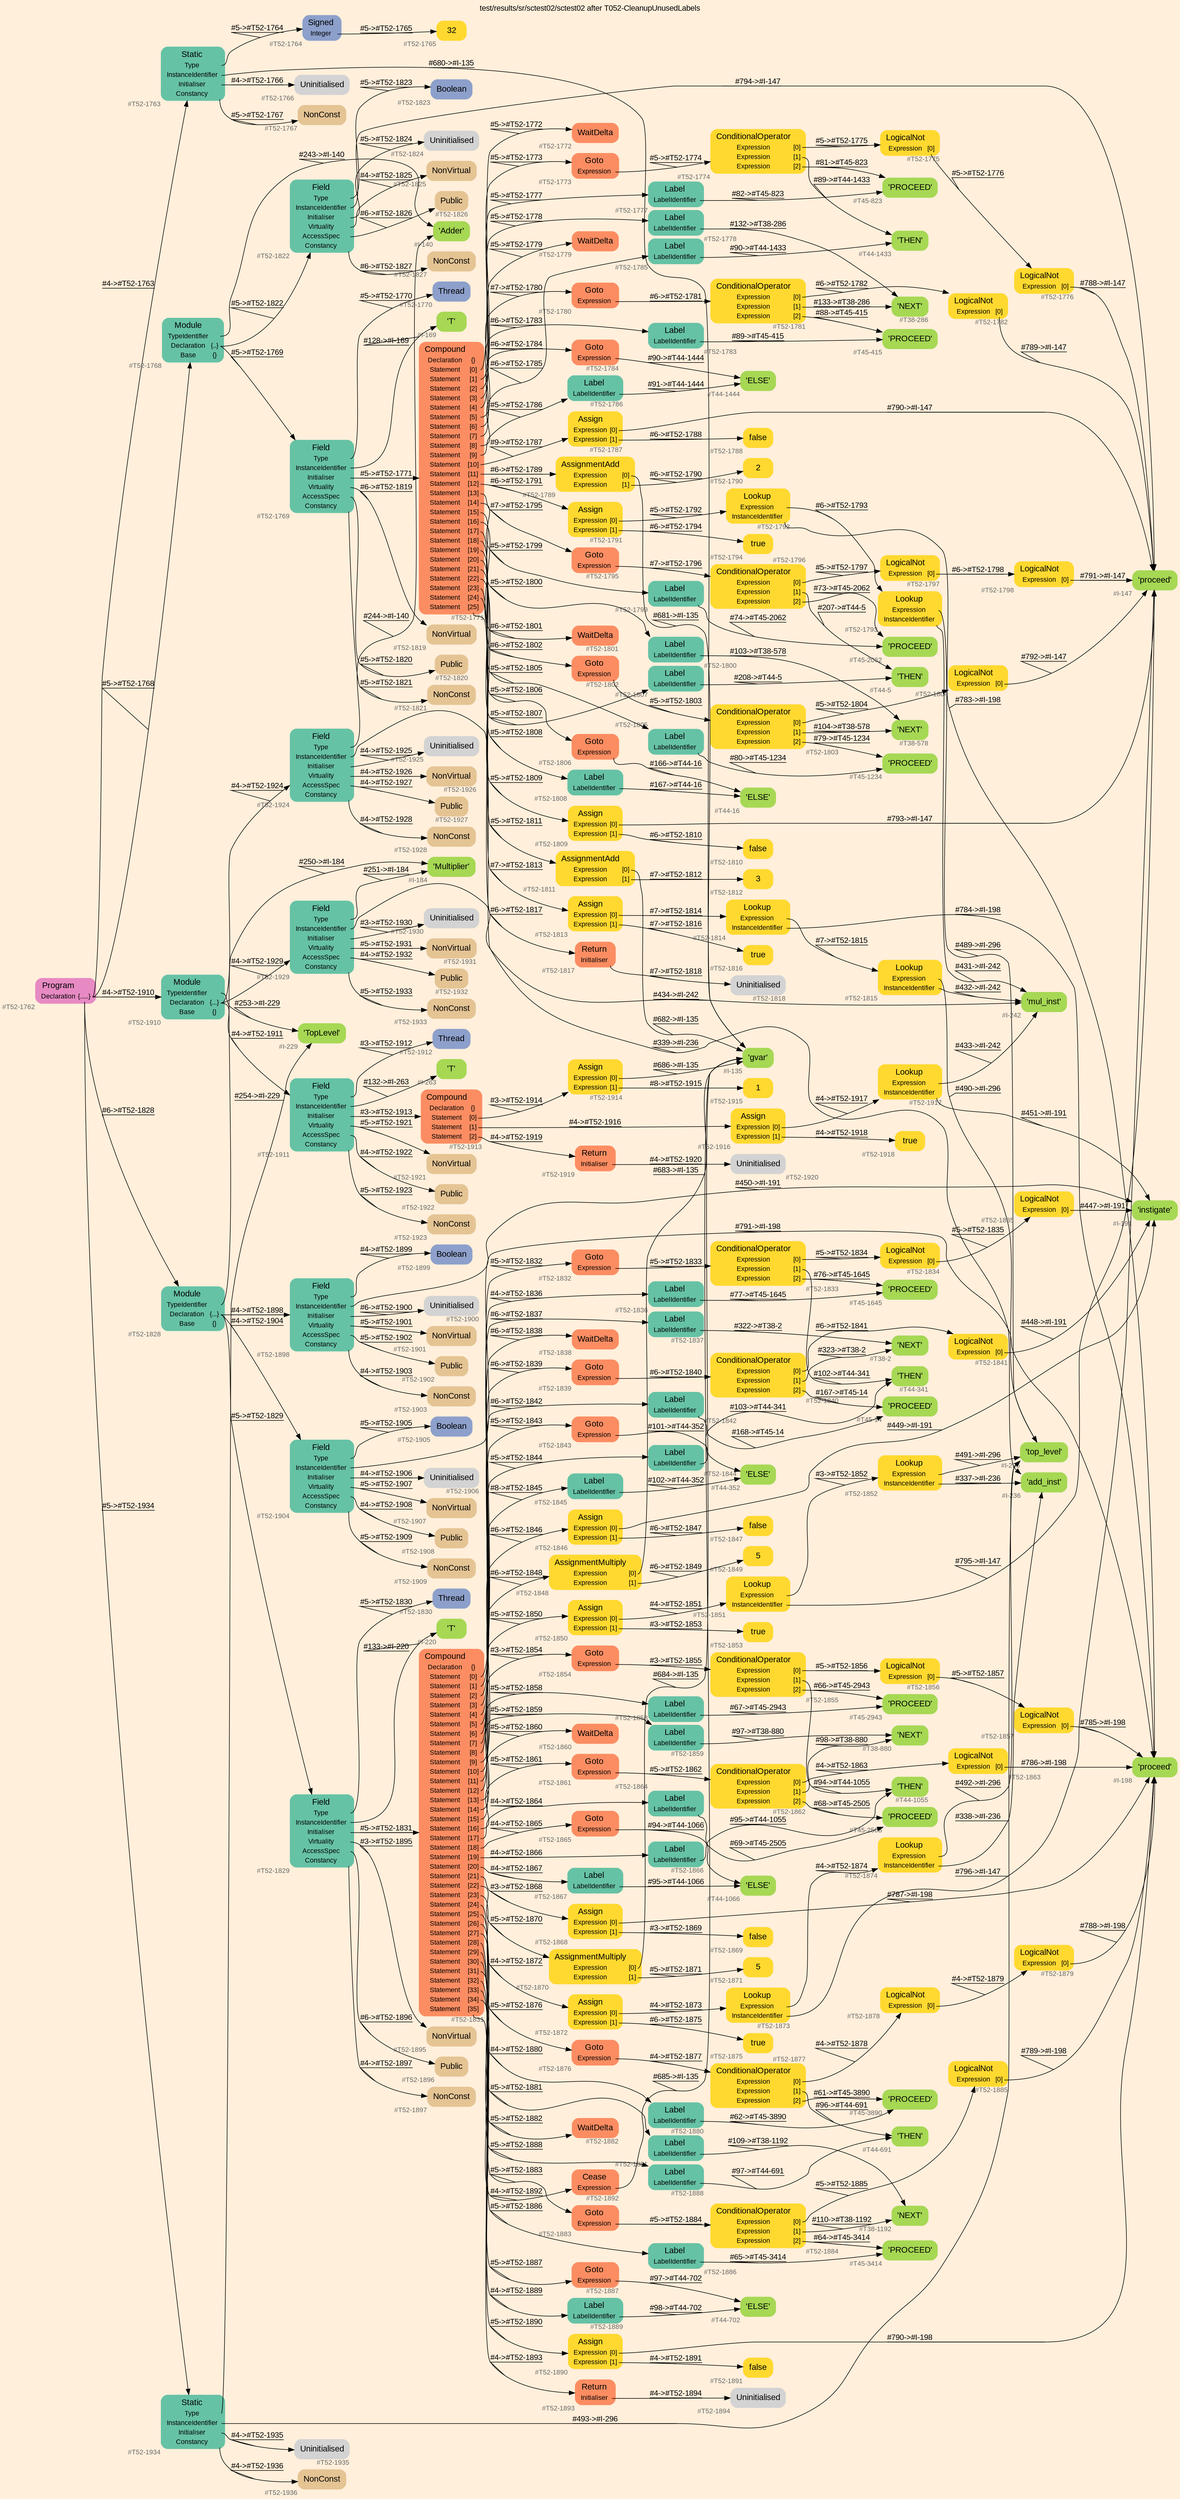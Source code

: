digraph "test/results/sr/sctest02/sctest02 after T052-CleanupUnusedLabels" {
label = "test/results/sr/sctest02/sctest02 after T052-CleanupUnusedLabels"
labelloc = t
graph [
    rankdir = "LR"
    ranksep = 0.3
    bgcolor = antiquewhite1
    color = black
    fontcolor = black
    fontname = "Arial"
];
node [
    fontname = "Arial"
];
edge [
    fontname = "Arial"
];

// -------------------- node figure --------------------
// -------- block #T52-1762 ----------
"#T52-1762" [
    fillcolor = "/set28/4"
    xlabel = "#T52-1762"
    fontsize = "12"
    fontcolor = grey40
    shape = "plaintext"
    label = <<TABLE BORDER="0" CELLBORDER="0" CELLSPACING="0">
     <TR><TD><FONT COLOR="black" POINT-SIZE="15">Program</FONT></TD></TR>
     <TR><TD><FONT COLOR="black" POINT-SIZE="12">Declaration</FONT></TD><TD PORT="port0"><FONT COLOR="black" POINT-SIZE="12">{.....}</FONT></TD></TR>
    </TABLE>>
    style = "rounded,filled"
];

// -------- block #T52-1763 ----------
"#T52-1763" [
    fillcolor = "/set28/1"
    xlabel = "#T52-1763"
    fontsize = "12"
    fontcolor = grey40
    shape = "plaintext"
    label = <<TABLE BORDER="0" CELLBORDER="0" CELLSPACING="0">
     <TR><TD><FONT COLOR="black" POINT-SIZE="15">Static</FONT></TD></TR>
     <TR><TD><FONT COLOR="black" POINT-SIZE="12">Type</FONT></TD><TD PORT="port0"></TD></TR>
     <TR><TD><FONT COLOR="black" POINT-SIZE="12">InstanceIdentifier</FONT></TD><TD PORT="port1"></TD></TR>
     <TR><TD><FONT COLOR="black" POINT-SIZE="12">Initialiser</FONT></TD><TD PORT="port2"></TD></TR>
     <TR><TD><FONT COLOR="black" POINT-SIZE="12">Constancy</FONT></TD><TD PORT="port3"></TD></TR>
    </TABLE>>
    style = "rounded,filled"
];

// -------- block #T52-1764 ----------
"#T52-1764" [
    fillcolor = "/set28/3"
    xlabel = "#T52-1764"
    fontsize = "12"
    fontcolor = grey40
    shape = "plaintext"
    label = <<TABLE BORDER="0" CELLBORDER="0" CELLSPACING="0">
     <TR><TD><FONT COLOR="black" POINT-SIZE="15">Signed</FONT></TD></TR>
     <TR><TD><FONT COLOR="black" POINT-SIZE="12">Integer</FONT></TD><TD PORT="port0"></TD></TR>
    </TABLE>>
    style = "rounded,filled"
];

// -------- block #T52-1765 ----------
"#T52-1765" [
    fillcolor = "/set28/6"
    xlabel = "#T52-1765"
    fontsize = "12"
    fontcolor = grey40
    shape = "plaintext"
    label = <<TABLE BORDER="0" CELLBORDER="0" CELLSPACING="0">
     <TR><TD><FONT COLOR="black" POINT-SIZE="15">32</FONT></TD></TR>
    </TABLE>>
    style = "rounded,filled"
];

// -------- block #I-135 ----------
"#I-135" [
    fillcolor = "/set28/5"
    xlabel = "#I-135"
    fontsize = "12"
    fontcolor = grey40
    shape = "plaintext"
    label = <<TABLE BORDER="0" CELLBORDER="0" CELLSPACING="0">
     <TR><TD><FONT COLOR="black" POINT-SIZE="15">'gvar'</FONT></TD></TR>
    </TABLE>>
    style = "rounded,filled"
];

// -------- block #T52-1766 ----------
"#T52-1766" [
    xlabel = "#T52-1766"
    fontsize = "12"
    fontcolor = grey40
    shape = "plaintext"
    label = <<TABLE BORDER="0" CELLBORDER="0" CELLSPACING="0">
     <TR><TD><FONT COLOR="black" POINT-SIZE="15">Uninitialised</FONT></TD></TR>
    </TABLE>>
    style = "rounded,filled"
];

// -------- block #T52-1767 ----------
"#T52-1767" [
    fillcolor = "/set28/7"
    xlabel = "#T52-1767"
    fontsize = "12"
    fontcolor = grey40
    shape = "plaintext"
    label = <<TABLE BORDER="0" CELLBORDER="0" CELLSPACING="0">
     <TR><TD><FONT COLOR="black" POINT-SIZE="15">NonConst</FONT></TD></TR>
    </TABLE>>
    style = "rounded,filled"
];

// -------- block #T52-1768 ----------
"#T52-1768" [
    fillcolor = "/set28/1"
    xlabel = "#T52-1768"
    fontsize = "12"
    fontcolor = grey40
    shape = "plaintext"
    label = <<TABLE BORDER="0" CELLBORDER="0" CELLSPACING="0">
     <TR><TD><FONT COLOR="black" POINT-SIZE="15">Module</FONT></TD></TR>
     <TR><TD><FONT COLOR="black" POINT-SIZE="12">TypeIdentifier</FONT></TD><TD PORT="port0"></TD></TR>
     <TR><TD><FONT COLOR="black" POINT-SIZE="12">Declaration</FONT></TD><TD PORT="port1"><FONT COLOR="black" POINT-SIZE="12">{..}</FONT></TD></TR>
     <TR><TD><FONT COLOR="black" POINT-SIZE="12">Base</FONT></TD><TD PORT="port2"><FONT COLOR="black" POINT-SIZE="12">{}</FONT></TD></TR>
    </TABLE>>
    style = "rounded,filled"
];

// -------- block #I-140 ----------
"#I-140" [
    fillcolor = "/set28/5"
    xlabel = "#I-140"
    fontsize = "12"
    fontcolor = grey40
    shape = "plaintext"
    label = <<TABLE BORDER="0" CELLBORDER="0" CELLSPACING="0">
     <TR><TD><FONT COLOR="black" POINT-SIZE="15">'Adder'</FONT></TD></TR>
    </TABLE>>
    style = "rounded,filled"
];

// -------- block #T52-1769 ----------
"#T52-1769" [
    fillcolor = "/set28/1"
    xlabel = "#T52-1769"
    fontsize = "12"
    fontcolor = grey40
    shape = "plaintext"
    label = <<TABLE BORDER="0" CELLBORDER="0" CELLSPACING="0">
     <TR><TD><FONT COLOR="black" POINT-SIZE="15">Field</FONT></TD></TR>
     <TR><TD><FONT COLOR="black" POINT-SIZE="12">Type</FONT></TD><TD PORT="port0"></TD></TR>
     <TR><TD><FONT COLOR="black" POINT-SIZE="12">InstanceIdentifier</FONT></TD><TD PORT="port1"></TD></TR>
     <TR><TD><FONT COLOR="black" POINT-SIZE="12">Initialiser</FONT></TD><TD PORT="port2"></TD></TR>
     <TR><TD><FONT COLOR="black" POINT-SIZE="12">Virtuality</FONT></TD><TD PORT="port3"></TD></TR>
     <TR><TD><FONT COLOR="black" POINT-SIZE="12">AccessSpec</FONT></TD><TD PORT="port4"></TD></TR>
     <TR><TD><FONT COLOR="black" POINT-SIZE="12">Constancy</FONT></TD><TD PORT="port5"></TD></TR>
    </TABLE>>
    style = "rounded,filled"
];

// -------- block #T52-1770 ----------
"#T52-1770" [
    fillcolor = "/set28/3"
    xlabel = "#T52-1770"
    fontsize = "12"
    fontcolor = grey40
    shape = "plaintext"
    label = <<TABLE BORDER="0" CELLBORDER="0" CELLSPACING="0">
     <TR><TD><FONT COLOR="black" POINT-SIZE="15">Thread</FONT></TD></TR>
    </TABLE>>
    style = "rounded,filled"
];

// -------- block #I-169 ----------
"#I-169" [
    fillcolor = "/set28/5"
    xlabel = "#I-169"
    fontsize = "12"
    fontcolor = grey40
    shape = "plaintext"
    label = <<TABLE BORDER="0" CELLBORDER="0" CELLSPACING="0">
     <TR><TD><FONT COLOR="black" POINT-SIZE="15">'T'</FONT></TD></TR>
    </TABLE>>
    style = "rounded,filled"
];

// -------- block #T52-1771 ----------
"#T52-1771" [
    fillcolor = "/set28/2"
    xlabel = "#T52-1771"
    fontsize = "12"
    fontcolor = grey40
    shape = "plaintext"
    label = <<TABLE BORDER="0" CELLBORDER="0" CELLSPACING="0">
     <TR><TD><FONT COLOR="black" POINT-SIZE="15">Compound</FONT></TD></TR>
     <TR><TD><FONT COLOR="black" POINT-SIZE="12">Declaration</FONT></TD><TD PORT="port0"><FONT COLOR="black" POINT-SIZE="12">{}</FONT></TD></TR>
     <TR><TD><FONT COLOR="black" POINT-SIZE="12">Statement</FONT></TD><TD PORT="port1"><FONT COLOR="black" POINT-SIZE="12">[0]</FONT></TD></TR>
     <TR><TD><FONT COLOR="black" POINT-SIZE="12">Statement</FONT></TD><TD PORT="port2"><FONT COLOR="black" POINT-SIZE="12">[1]</FONT></TD></TR>
     <TR><TD><FONT COLOR="black" POINT-SIZE="12">Statement</FONT></TD><TD PORT="port3"><FONT COLOR="black" POINT-SIZE="12">[2]</FONT></TD></TR>
     <TR><TD><FONT COLOR="black" POINT-SIZE="12">Statement</FONT></TD><TD PORT="port4"><FONT COLOR="black" POINT-SIZE="12">[3]</FONT></TD></TR>
     <TR><TD><FONT COLOR="black" POINT-SIZE="12">Statement</FONT></TD><TD PORT="port5"><FONT COLOR="black" POINT-SIZE="12">[4]</FONT></TD></TR>
     <TR><TD><FONT COLOR="black" POINT-SIZE="12">Statement</FONT></TD><TD PORT="port6"><FONT COLOR="black" POINT-SIZE="12">[5]</FONT></TD></TR>
     <TR><TD><FONT COLOR="black" POINT-SIZE="12">Statement</FONT></TD><TD PORT="port7"><FONT COLOR="black" POINT-SIZE="12">[6]</FONT></TD></TR>
     <TR><TD><FONT COLOR="black" POINT-SIZE="12">Statement</FONT></TD><TD PORT="port8"><FONT COLOR="black" POINT-SIZE="12">[7]</FONT></TD></TR>
     <TR><TD><FONT COLOR="black" POINT-SIZE="12">Statement</FONT></TD><TD PORT="port9"><FONT COLOR="black" POINT-SIZE="12">[8]</FONT></TD></TR>
     <TR><TD><FONT COLOR="black" POINT-SIZE="12">Statement</FONT></TD><TD PORT="port10"><FONT COLOR="black" POINT-SIZE="12">[9]</FONT></TD></TR>
     <TR><TD><FONT COLOR="black" POINT-SIZE="12">Statement</FONT></TD><TD PORT="port11"><FONT COLOR="black" POINT-SIZE="12">[10]</FONT></TD></TR>
     <TR><TD><FONT COLOR="black" POINT-SIZE="12">Statement</FONT></TD><TD PORT="port12"><FONT COLOR="black" POINT-SIZE="12">[11]</FONT></TD></TR>
     <TR><TD><FONT COLOR="black" POINT-SIZE="12">Statement</FONT></TD><TD PORT="port13"><FONT COLOR="black" POINT-SIZE="12">[12]</FONT></TD></TR>
     <TR><TD><FONT COLOR="black" POINT-SIZE="12">Statement</FONT></TD><TD PORT="port14"><FONT COLOR="black" POINT-SIZE="12">[13]</FONT></TD></TR>
     <TR><TD><FONT COLOR="black" POINT-SIZE="12">Statement</FONT></TD><TD PORT="port15"><FONT COLOR="black" POINT-SIZE="12">[14]</FONT></TD></TR>
     <TR><TD><FONT COLOR="black" POINT-SIZE="12">Statement</FONT></TD><TD PORT="port16"><FONT COLOR="black" POINT-SIZE="12">[15]</FONT></TD></TR>
     <TR><TD><FONT COLOR="black" POINT-SIZE="12">Statement</FONT></TD><TD PORT="port17"><FONT COLOR="black" POINT-SIZE="12">[16]</FONT></TD></TR>
     <TR><TD><FONT COLOR="black" POINT-SIZE="12">Statement</FONT></TD><TD PORT="port18"><FONT COLOR="black" POINT-SIZE="12">[17]</FONT></TD></TR>
     <TR><TD><FONT COLOR="black" POINT-SIZE="12">Statement</FONT></TD><TD PORT="port19"><FONT COLOR="black" POINT-SIZE="12">[18]</FONT></TD></TR>
     <TR><TD><FONT COLOR="black" POINT-SIZE="12">Statement</FONT></TD><TD PORT="port20"><FONT COLOR="black" POINT-SIZE="12">[19]</FONT></TD></TR>
     <TR><TD><FONT COLOR="black" POINT-SIZE="12">Statement</FONT></TD><TD PORT="port21"><FONT COLOR="black" POINT-SIZE="12">[20]</FONT></TD></TR>
     <TR><TD><FONT COLOR="black" POINT-SIZE="12">Statement</FONT></TD><TD PORT="port22"><FONT COLOR="black" POINT-SIZE="12">[21]</FONT></TD></TR>
     <TR><TD><FONT COLOR="black" POINT-SIZE="12">Statement</FONT></TD><TD PORT="port23"><FONT COLOR="black" POINT-SIZE="12">[22]</FONT></TD></TR>
     <TR><TD><FONT COLOR="black" POINT-SIZE="12">Statement</FONT></TD><TD PORT="port24"><FONT COLOR="black" POINT-SIZE="12">[23]</FONT></TD></TR>
     <TR><TD><FONT COLOR="black" POINT-SIZE="12">Statement</FONT></TD><TD PORT="port25"><FONT COLOR="black" POINT-SIZE="12">[24]</FONT></TD></TR>
     <TR><TD><FONT COLOR="black" POINT-SIZE="12">Statement</FONT></TD><TD PORT="port26"><FONT COLOR="black" POINT-SIZE="12">[25]</FONT></TD></TR>
    </TABLE>>
    style = "rounded,filled"
];

// -------- block #T52-1772 ----------
"#T52-1772" [
    fillcolor = "/set28/2"
    xlabel = "#T52-1772"
    fontsize = "12"
    fontcolor = grey40
    shape = "plaintext"
    label = <<TABLE BORDER="0" CELLBORDER="0" CELLSPACING="0">
     <TR><TD><FONT COLOR="black" POINT-SIZE="15">WaitDelta</FONT></TD></TR>
    </TABLE>>
    style = "rounded,filled"
];

// -------- block #T52-1773 ----------
"#T52-1773" [
    fillcolor = "/set28/2"
    xlabel = "#T52-1773"
    fontsize = "12"
    fontcolor = grey40
    shape = "plaintext"
    label = <<TABLE BORDER="0" CELLBORDER="0" CELLSPACING="0">
     <TR><TD><FONT COLOR="black" POINT-SIZE="15">Goto</FONT></TD></TR>
     <TR><TD><FONT COLOR="black" POINT-SIZE="12">Expression</FONT></TD><TD PORT="port0"></TD></TR>
    </TABLE>>
    style = "rounded,filled"
];

// -------- block #T52-1774 ----------
"#T52-1774" [
    fillcolor = "/set28/6"
    xlabel = "#T52-1774"
    fontsize = "12"
    fontcolor = grey40
    shape = "plaintext"
    label = <<TABLE BORDER="0" CELLBORDER="0" CELLSPACING="0">
     <TR><TD><FONT COLOR="black" POINT-SIZE="15">ConditionalOperator</FONT></TD></TR>
     <TR><TD><FONT COLOR="black" POINT-SIZE="12">Expression</FONT></TD><TD PORT="port0"><FONT COLOR="black" POINT-SIZE="12">[0]</FONT></TD></TR>
     <TR><TD><FONT COLOR="black" POINT-SIZE="12">Expression</FONT></TD><TD PORT="port1"><FONT COLOR="black" POINT-SIZE="12">[1]</FONT></TD></TR>
     <TR><TD><FONT COLOR="black" POINT-SIZE="12">Expression</FONT></TD><TD PORT="port2"><FONT COLOR="black" POINT-SIZE="12">[2]</FONT></TD></TR>
    </TABLE>>
    style = "rounded,filled"
];

// -------- block #T52-1775 ----------
"#T52-1775" [
    fillcolor = "/set28/6"
    xlabel = "#T52-1775"
    fontsize = "12"
    fontcolor = grey40
    shape = "plaintext"
    label = <<TABLE BORDER="0" CELLBORDER="0" CELLSPACING="0">
     <TR><TD><FONT COLOR="black" POINT-SIZE="15">LogicalNot</FONT></TD></TR>
     <TR><TD><FONT COLOR="black" POINT-SIZE="12">Expression</FONT></TD><TD PORT="port0"><FONT COLOR="black" POINT-SIZE="12">[0]</FONT></TD></TR>
    </TABLE>>
    style = "rounded,filled"
];

// -------- block #T52-1776 ----------
"#T52-1776" [
    fillcolor = "/set28/6"
    xlabel = "#T52-1776"
    fontsize = "12"
    fontcolor = grey40
    shape = "plaintext"
    label = <<TABLE BORDER="0" CELLBORDER="0" CELLSPACING="0">
     <TR><TD><FONT COLOR="black" POINT-SIZE="15">LogicalNot</FONT></TD></TR>
     <TR><TD><FONT COLOR="black" POINT-SIZE="12">Expression</FONT></TD><TD PORT="port0"><FONT COLOR="black" POINT-SIZE="12">[0]</FONT></TD></TR>
    </TABLE>>
    style = "rounded,filled"
];

// -------- block #I-147 ----------
"#I-147" [
    fillcolor = "/set28/5"
    xlabel = "#I-147"
    fontsize = "12"
    fontcolor = grey40
    shape = "plaintext"
    label = <<TABLE BORDER="0" CELLBORDER="0" CELLSPACING="0">
     <TR><TD><FONT COLOR="black" POINT-SIZE="15">'proceed'</FONT></TD></TR>
    </TABLE>>
    style = "rounded,filled"
];

// -------- block #T44-1433 ----------
"#T44-1433" [
    fillcolor = "/set28/5"
    xlabel = "#T44-1433"
    fontsize = "12"
    fontcolor = grey40
    shape = "plaintext"
    label = <<TABLE BORDER="0" CELLBORDER="0" CELLSPACING="0">
     <TR><TD><FONT COLOR="black" POINT-SIZE="15">'THEN'</FONT></TD></TR>
    </TABLE>>
    style = "rounded,filled"
];

// -------- block #T45-823 ----------
"#T45-823" [
    fillcolor = "/set28/5"
    xlabel = "#T45-823"
    fontsize = "12"
    fontcolor = grey40
    shape = "plaintext"
    label = <<TABLE BORDER="0" CELLBORDER="0" CELLSPACING="0">
     <TR><TD><FONT COLOR="black" POINT-SIZE="15">'PROCEED'</FONT></TD></TR>
    </TABLE>>
    style = "rounded,filled"
];

// -------- block #T52-1777 ----------
"#T52-1777" [
    fillcolor = "/set28/1"
    xlabel = "#T52-1777"
    fontsize = "12"
    fontcolor = grey40
    shape = "plaintext"
    label = <<TABLE BORDER="0" CELLBORDER="0" CELLSPACING="0">
     <TR><TD><FONT COLOR="black" POINT-SIZE="15">Label</FONT></TD></TR>
     <TR><TD><FONT COLOR="black" POINT-SIZE="12">LabelIdentifier</FONT></TD><TD PORT="port0"></TD></TR>
    </TABLE>>
    style = "rounded,filled"
];

// -------- block #T52-1778 ----------
"#T52-1778" [
    fillcolor = "/set28/1"
    xlabel = "#T52-1778"
    fontsize = "12"
    fontcolor = grey40
    shape = "plaintext"
    label = <<TABLE BORDER="0" CELLBORDER="0" CELLSPACING="0">
     <TR><TD><FONT COLOR="black" POINT-SIZE="15">Label</FONT></TD></TR>
     <TR><TD><FONT COLOR="black" POINT-SIZE="12">LabelIdentifier</FONT></TD><TD PORT="port0"></TD></TR>
    </TABLE>>
    style = "rounded,filled"
];

// -------- block #T38-286 ----------
"#T38-286" [
    fillcolor = "/set28/5"
    xlabel = "#T38-286"
    fontsize = "12"
    fontcolor = grey40
    shape = "plaintext"
    label = <<TABLE BORDER="0" CELLBORDER="0" CELLSPACING="0">
     <TR><TD><FONT COLOR="black" POINT-SIZE="15">'NEXT'</FONT></TD></TR>
    </TABLE>>
    style = "rounded,filled"
];

// -------- block #T52-1779 ----------
"#T52-1779" [
    fillcolor = "/set28/2"
    xlabel = "#T52-1779"
    fontsize = "12"
    fontcolor = grey40
    shape = "plaintext"
    label = <<TABLE BORDER="0" CELLBORDER="0" CELLSPACING="0">
     <TR><TD><FONT COLOR="black" POINT-SIZE="15">WaitDelta</FONT></TD></TR>
    </TABLE>>
    style = "rounded,filled"
];

// -------- block #T52-1780 ----------
"#T52-1780" [
    fillcolor = "/set28/2"
    xlabel = "#T52-1780"
    fontsize = "12"
    fontcolor = grey40
    shape = "plaintext"
    label = <<TABLE BORDER="0" CELLBORDER="0" CELLSPACING="0">
     <TR><TD><FONT COLOR="black" POINT-SIZE="15">Goto</FONT></TD></TR>
     <TR><TD><FONT COLOR="black" POINT-SIZE="12">Expression</FONT></TD><TD PORT="port0"></TD></TR>
    </TABLE>>
    style = "rounded,filled"
];

// -------- block #T52-1781 ----------
"#T52-1781" [
    fillcolor = "/set28/6"
    xlabel = "#T52-1781"
    fontsize = "12"
    fontcolor = grey40
    shape = "plaintext"
    label = <<TABLE BORDER="0" CELLBORDER="0" CELLSPACING="0">
     <TR><TD><FONT COLOR="black" POINT-SIZE="15">ConditionalOperator</FONT></TD></TR>
     <TR><TD><FONT COLOR="black" POINT-SIZE="12">Expression</FONT></TD><TD PORT="port0"><FONT COLOR="black" POINT-SIZE="12">[0]</FONT></TD></TR>
     <TR><TD><FONT COLOR="black" POINT-SIZE="12">Expression</FONT></TD><TD PORT="port1"><FONT COLOR="black" POINT-SIZE="12">[1]</FONT></TD></TR>
     <TR><TD><FONT COLOR="black" POINT-SIZE="12">Expression</FONT></TD><TD PORT="port2"><FONT COLOR="black" POINT-SIZE="12">[2]</FONT></TD></TR>
    </TABLE>>
    style = "rounded,filled"
];

// -------- block #T52-1782 ----------
"#T52-1782" [
    fillcolor = "/set28/6"
    xlabel = "#T52-1782"
    fontsize = "12"
    fontcolor = grey40
    shape = "plaintext"
    label = <<TABLE BORDER="0" CELLBORDER="0" CELLSPACING="0">
     <TR><TD><FONT COLOR="black" POINT-SIZE="15">LogicalNot</FONT></TD></TR>
     <TR><TD><FONT COLOR="black" POINT-SIZE="12">Expression</FONT></TD><TD PORT="port0"><FONT COLOR="black" POINT-SIZE="12">[0]</FONT></TD></TR>
    </TABLE>>
    style = "rounded,filled"
];

// -------- block #T45-415 ----------
"#T45-415" [
    fillcolor = "/set28/5"
    xlabel = "#T45-415"
    fontsize = "12"
    fontcolor = grey40
    shape = "plaintext"
    label = <<TABLE BORDER="0" CELLBORDER="0" CELLSPACING="0">
     <TR><TD><FONT COLOR="black" POINT-SIZE="15">'PROCEED'</FONT></TD></TR>
    </TABLE>>
    style = "rounded,filled"
];

// -------- block #T52-1783 ----------
"#T52-1783" [
    fillcolor = "/set28/1"
    xlabel = "#T52-1783"
    fontsize = "12"
    fontcolor = grey40
    shape = "plaintext"
    label = <<TABLE BORDER="0" CELLBORDER="0" CELLSPACING="0">
     <TR><TD><FONT COLOR="black" POINT-SIZE="15">Label</FONT></TD></TR>
     <TR><TD><FONT COLOR="black" POINT-SIZE="12">LabelIdentifier</FONT></TD><TD PORT="port0"></TD></TR>
    </TABLE>>
    style = "rounded,filled"
];

// -------- block #T52-1784 ----------
"#T52-1784" [
    fillcolor = "/set28/2"
    xlabel = "#T52-1784"
    fontsize = "12"
    fontcolor = grey40
    shape = "plaintext"
    label = <<TABLE BORDER="0" CELLBORDER="0" CELLSPACING="0">
     <TR><TD><FONT COLOR="black" POINT-SIZE="15">Goto</FONT></TD></TR>
     <TR><TD><FONT COLOR="black" POINT-SIZE="12">Expression</FONT></TD><TD PORT="port0"></TD></TR>
    </TABLE>>
    style = "rounded,filled"
];

// -------- block #T44-1444 ----------
"#T44-1444" [
    fillcolor = "/set28/5"
    xlabel = "#T44-1444"
    fontsize = "12"
    fontcolor = grey40
    shape = "plaintext"
    label = <<TABLE BORDER="0" CELLBORDER="0" CELLSPACING="0">
     <TR><TD><FONT COLOR="black" POINT-SIZE="15">'ELSE'</FONT></TD></TR>
    </TABLE>>
    style = "rounded,filled"
];

// -------- block #T52-1785 ----------
"#T52-1785" [
    fillcolor = "/set28/1"
    xlabel = "#T52-1785"
    fontsize = "12"
    fontcolor = grey40
    shape = "plaintext"
    label = <<TABLE BORDER="0" CELLBORDER="0" CELLSPACING="0">
     <TR><TD><FONT COLOR="black" POINT-SIZE="15">Label</FONT></TD></TR>
     <TR><TD><FONT COLOR="black" POINT-SIZE="12">LabelIdentifier</FONT></TD><TD PORT="port0"></TD></TR>
    </TABLE>>
    style = "rounded,filled"
];

// -------- block #T52-1786 ----------
"#T52-1786" [
    fillcolor = "/set28/1"
    xlabel = "#T52-1786"
    fontsize = "12"
    fontcolor = grey40
    shape = "plaintext"
    label = <<TABLE BORDER="0" CELLBORDER="0" CELLSPACING="0">
     <TR><TD><FONT COLOR="black" POINT-SIZE="15">Label</FONT></TD></TR>
     <TR><TD><FONT COLOR="black" POINT-SIZE="12">LabelIdentifier</FONT></TD><TD PORT="port0"></TD></TR>
    </TABLE>>
    style = "rounded,filled"
];

// -------- block #T52-1787 ----------
"#T52-1787" [
    fillcolor = "/set28/6"
    xlabel = "#T52-1787"
    fontsize = "12"
    fontcolor = grey40
    shape = "plaintext"
    label = <<TABLE BORDER="0" CELLBORDER="0" CELLSPACING="0">
     <TR><TD><FONT COLOR="black" POINT-SIZE="15">Assign</FONT></TD></TR>
     <TR><TD><FONT COLOR="black" POINT-SIZE="12">Expression</FONT></TD><TD PORT="port0"><FONT COLOR="black" POINT-SIZE="12">[0]</FONT></TD></TR>
     <TR><TD><FONT COLOR="black" POINT-SIZE="12">Expression</FONT></TD><TD PORT="port1"><FONT COLOR="black" POINT-SIZE="12">[1]</FONT></TD></TR>
    </TABLE>>
    style = "rounded,filled"
];

// -------- block #T52-1788 ----------
"#T52-1788" [
    fillcolor = "/set28/6"
    xlabel = "#T52-1788"
    fontsize = "12"
    fontcolor = grey40
    shape = "plaintext"
    label = <<TABLE BORDER="0" CELLBORDER="0" CELLSPACING="0">
     <TR><TD><FONT COLOR="black" POINT-SIZE="15">false</FONT></TD></TR>
    </TABLE>>
    style = "rounded,filled"
];

// -------- block #T52-1789 ----------
"#T52-1789" [
    fillcolor = "/set28/6"
    xlabel = "#T52-1789"
    fontsize = "12"
    fontcolor = grey40
    shape = "plaintext"
    label = <<TABLE BORDER="0" CELLBORDER="0" CELLSPACING="0">
     <TR><TD><FONT COLOR="black" POINT-SIZE="15">AssignmentAdd</FONT></TD></TR>
     <TR><TD><FONT COLOR="black" POINT-SIZE="12">Expression</FONT></TD><TD PORT="port0"><FONT COLOR="black" POINT-SIZE="12">[0]</FONT></TD></TR>
     <TR><TD><FONT COLOR="black" POINT-SIZE="12">Expression</FONT></TD><TD PORT="port1"><FONT COLOR="black" POINT-SIZE="12">[1]</FONT></TD></TR>
    </TABLE>>
    style = "rounded,filled"
];

// -------- block #T52-1790 ----------
"#T52-1790" [
    fillcolor = "/set28/6"
    xlabel = "#T52-1790"
    fontsize = "12"
    fontcolor = grey40
    shape = "plaintext"
    label = <<TABLE BORDER="0" CELLBORDER="0" CELLSPACING="0">
     <TR><TD><FONT COLOR="black" POINT-SIZE="15">2</FONT></TD></TR>
    </TABLE>>
    style = "rounded,filled"
];

// -------- block #T52-1791 ----------
"#T52-1791" [
    fillcolor = "/set28/6"
    xlabel = "#T52-1791"
    fontsize = "12"
    fontcolor = grey40
    shape = "plaintext"
    label = <<TABLE BORDER="0" CELLBORDER="0" CELLSPACING="0">
     <TR><TD><FONT COLOR="black" POINT-SIZE="15">Assign</FONT></TD></TR>
     <TR><TD><FONT COLOR="black" POINT-SIZE="12">Expression</FONT></TD><TD PORT="port0"><FONT COLOR="black" POINT-SIZE="12">[0]</FONT></TD></TR>
     <TR><TD><FONT COLOR="black" POINT-SIZE="12">Expression</FONT></TD><TD PORT="port1"><FONT COLOR="black" POINT-SIZE="12">[1]</FONT></TD></TR>
    </TABLE>>
    style = "rounded,filled"
];

// -------- block #T52-1792 ----------
"#T52-1792" [
    fillcolor = "/set28/6"
    xlabel = "#T52-1792"
    fontsize = "12"
    fontcolor = grey40
    shape = "plaintext"
    label = <<TABLE BORDER="0" CELLBORDER="0" CELLSPACING="0">
     <TR><TD><FONT COLOR="black" POINT-SIZE="15">Lookup</FONT></TD></TR>
     <TR><TD><FONT COLOR="black" POINT-SIZE="12">Expression</FONT></TD><TD PORT="port0"></TD></TR>
     <TR><TD><FONT COLOR="black" POINT-SIZE="12">InstanceIdentifier</FONT></TD><TD PORT="port1"></TD></TR>
    </TABLE>>
    style = "rounded,filled"
];

// -------- block #T52-1793 ----------
"#T52-1793" [
    fillcolor = "/set28/6"
    xlabel = "#T52-1793"
    fontsize = "12"
    fontcolor = grey40
    shape = "plaintext"
    label = <<TABLE BORDER="0" CELLBORDER="0" CELLSPACING="0">
     <TR><TD><FONT COLOR="black" POINT-SIZE="15">Lookup</FONT></TD></TR>
     <TR><TD><FONT COLOR="black" POINT-SIZE="12">Expression</FONT></TD><TD PORT="port0"></TD></TR>
     <TR><TD><FONT COLOR="black" POINT-SIZE="12">InstanceIdentifier</FONT></TD><TD PORT="port1"></TD></TR>
    </TABLE>>
    style = "rounded,filled"
];

// -------- block #I-296 ----------
"#I-296" [
    fillcolor = "/set28/5"
    xlabel = "#I-296"
    fontsize = "12"
    fontcolor = grey40
    shape = "plaintext"
    label = <<TABLE BORDER="0" CELLBORDER="0" CELLSPACING="0">
     <TR><TD><FONT COLOR="black" POINT-SIZE="15">'top_level'</FONT></TD></TR>
    </TABLE>>
    style = "rounded,filled"
];

// -------- block #I-242 ----------
"#I-242" [
    fillcolor = "/set28/5"
    xlabel = "#I-242"
    fontsize = "12"
    fontcolor = grey40
    shape = "plaintext"
    label = <<TABLE BORDER="0" CELLBORDER="0" CELLSPACING="0">
     <TR><TD><FONT COLOR="black" POINT-SIZE="15">'mul_inst'</FONT></TD></TR>
    </TABLE>>
    style = "rounded,filled"
];

// -------- block #I-198 ----------
"#I-198" [
    fillcolor = "/set28/5"
    xlabel = "#I-198"
    fontsize = "12"
    fontcolor = grey40
    shape = "plaintext"
    label = <<TABLE BORDER="0" CELLBORDER="0" CELLSPACING="0">
     <TR><TD><FONT COLOR="black" POINT-SIZE="15">'proceed'</FONT></TD></TR>
    </TABLE>>
    style = "rounded,filled"
];

// -------- block #T52-1794 ----------
"#T52-1794" [
    fillcolor = "/set28/6"
    xlabel = "#T52-1794"
    fontsize = "12"
    fontcolor = grey40
    shape = "plaintext"
    label = <<TABLE BORDER="0" CELLBORDER="0" CELLSPACING="0">
     <TR><TD><FONT COLOR="black" POINT-SIZE="15">true</FONT></TD></TR>
    </TABLE>>
    style = "rounded,filled"
];

// -------- block #T52-1795 ----------
"#T52-1795" [
    fillcolor = "/set28/2"
    xlabel = "#T52-1795"
    fontsize = "12"
    fontcolor = grey40
    shape = "plaintext"
    label = <<TABLE BORDER="0" CELLBORDER="0" CELLSPACING="0">
     <TR><TD><FONT COLOR="black" POINT-SIZE="15">Goto</FONT></TD></TR>
     <TR><TD><FONT COLOR="black" POINT-SIZE="12">Expression</FONT></TD><TD PORT="port0"></TD></TR>
    </TABLE>>
    style = "rounded,filled"
];

// -------- block #T52-1796 ----------
"#T52-1796" [
    fillcolor = "/set28/6"
    xlabel = "#T52-1796"
    fontsize = "12"
    fontcolor = grey40
    shape = "plaintext"
    label = <<TABLE BORDER="0" CELLBORDER="0" CELLSPACING="0">
     <TR><TD><FONT COLOR="black" POINT-SIZE="15">ConditionalOperator</FONT></TD></TR>
     <TR><TD><FONT COLOR="black" POINT-SIZE="12">Expression</FONT></TD><TD PORT="port0"><FONT COLOR="black" POINT-SIZE="12">[0]</FONT></TD></TR>
     <TR><TD><FONT COLOR="black" POINT-SIZE="12">Expression</FONT></TD><TD PORT="port1"><FONT COLOR="black" POINT-SIZE="12">[1]</FONT></TD></TR>
     <TR><TD><FONT COLOR="black" POINT-SIZE="12">Expression</FONT></TD><TD PORT="port2"><FONT COLOR="black" POINT-SIZE="12">[2]</FONT></TD></TR>
    </TABLE>>
    style = "rounded,filled"
];

// -------- block #T52-1797 ----------
"#T52-1797" [
    fillcolor = "/set28/6"
    xlabel = "#T52-1797"
    fontsize = "12"
    fontcolor = grey40
    shape = "plaintext"
    label = <<TABLE BORDER="0" CELLBORDER="0" CELLSPACING="0">
     <TR><TD><FONT COLOR="black" POINT-SIZE="15">LogicalNot</FONT></TD></TR>
     <TR><TD><FONT COLOR="black" POINT-SIZE="12">Expression</FONT></TD><TD PORT="port0"><FONT COLOR="black" POINT-SIZE="12">[0]</FONT></TD></TR>
    </TABLE>>
    style = "rounded,filled"
];

// -------- block #T52-1798 ----------
"#T52-1798" [
    fillcolor = "/set28/6"
    xlabel = "#T52-1798"
    fontsize = "12"
    fontcolor = grey40
    shape = "plaintext"
    label = <<TABLE BORDER="0" CELLBORDER="0" CELLSPACING="0">
     <TR><TD><FONT COLOR="black" POINT-SIZE="15">LogicalNot</FONT></TD></TR>
     <TR><TD><FONT COLOR="black" POINT-SIZE="12">Expression</FONT></TD><TD PORT="port0"><FONT COLOR="black" POINT-SIZE="12">[0]</FONT></TD></TR>
    </TABLE>>
    style = "rounded,filled"
];

// -------- block #T44-5 ----------
"#T44-5" [
    fillcolor = "/set28/5"
    xlabel = "#T44-5"
    fontsize = "12"
    fontcolor = grey40
    shape = "plaintext"
    label = <<TABLE BORDER="0" CELLBORDER="0" CELLSPACING="0">
     <TR><TD><FONT COLOR="black" POINT-SIZE="15">'THEN'</FONT></TD></TR>
    </TABLE>>
    style = "rounded,filled"
];

// -------- block #T45-2062 ----------
"#T45-2062" [
    fillcolor = "/set28/5"
    xlabel = "#T45-2062"
    fontsize = "12"
    fontcolor = grey40
    shape = "plaintext"
    label = <<TABLE BORDER="0" CELLBORDER="0" CELLSPACING="0">
     <TR><TD><FONT COLOR="black" POINT-SIZE="15">'PROCEED'</FONT></TD></TR>
    </TABLE>>
    style = "rounded,filled"
];

// -------- block #T52-1799 ----------
"#T52-1799" [
    fillcolor = "/set28/1"
    xlabel = "#T52-1799"
    fontsize = "12"
    fontcolor = grey40
    shape = "plaintext"
    label = <<TABLE BORDER="0" CELLBORDER="0" CELLSPACING="0">
     <TR><TD><FONT COLOR="black" POINT-SIZE="15">Label</FONT></TD></TR>
     <TR><TD><FONT COLOR="black" POINT-SIZE="12">LabelIdentifier</FONT></TD><TD PORT="port0"></TD></TR>
    </TABLE>>
    style = "rounded,filled"
];

// -------- block #T52-1800 ----------
"#T52-1800" [
    fillcolor = "/set28/1"
    xlabel = "#T52-1800"
    fontsize = "12"
    fontcolor = grey40
    shape = "plaintext"
    label = <<TABLE BORDER="0" CELLBORDER="0" CELLSPACING="0">
     <TR><TD><FONT COLOR="black" POINT-SIZE="15">Label</FONT></TD></TR>
     <TR><TD><FONT COLOR="black" POINT-SIZE="12">LabelIdentifier</FONT></TD><TD PORT="port0"></TD></TR>
    </TABLE>>
    style = "rounded,filled"
];

// -------- block #T38-578 ----------
"#T38-578" [
    fillcolor = "/set28/5"
    xlabel = "#T38-578"
    fontsize = "12"
    fontcolor = grey40
    shape = "plaintext"
    label = <<TABLE BORDER="0" CELLBORDER="0" CELLSPACING="0">
     <TR><TD><FONT COLOR="black" POINT-SIZE="15">'NEXT'</FONT></TD></TR>
    </TABLE>>
    style = "rounded,filled"
];

// -------- block #T52-1801 ----------
"#T52-1801" [
    fillcolor = "/set28/2"
    xlabel = "#T52-1801"
    fontsize = "12"
    fontcolor = grey40
    shape = "plaintext"
    label = <<TABLE BORDER="0" CELLBORDER="0" CELLSPACING="0">
     <TR><TD><FONT COLOR="black" POINT-SIZE="15">WaitDelta</FONT></TD></TR>
    </TABLE>>
    style = "rounded,filled"
];

// -------- block #T52-1802 ----------
"#T52-1802" [
    fillcolor = "/set28/2"
    xlabel = "#T52-1802"
    fontsize = "12"
    fontcolor = grey40
    shape = "plaintext"
    label = <<TABLE BORDER="0" CELLBORDER="0" CELLSPACING="0">
     <TR><TD><FONT COLOR="black" POINT-SIZE="15">Goto</FONT></TD></TR>
     <TR><TD><FONT COLOR="black" POINT-SIZE="12">Expression</FONT></TD><TD PORT="port0"></TD></TR>
    </TABLE>>
    style = "rounded,filled"
];

// -------- block #T52-1803 ----------
"#T52-1803" [
    fillcolor = "/set28/6"
    xlabel = "#T52-1803"
    fontsize = "12"
    fontcolor = grey40
    shape = "plaintext"
    label = <<TABLE BORDER="0" CELLBORDER="0" CELLSPACING="0">
     <TR><TD><FONT COLOR="black" POINT-SIZE="15">ConditionalOperator</FONT></TD></TR>
     <TR><TD><FONT COLOR="black" POINT-SIZE="12">Expression</FONT></TD><TD PORT="port0"><FONT COLOR="black" POINT-SIZE="12">[0]</FONT></TD></TR>
     <TR><TD><FONT COLOR="black" POINT-SIZE="12">Expression</FONT></TD><TD PORT="port1"><FONT COLOR="black" POINT-SIZE="12">[1]</FONT></TD></TR>
     <TR><TD><FONT COLOR="black" POINT-SIZE="12">Expression</FONT></TD><TD PORT="port2"><FONT COLOR="black" POINT-SIZE="12">[2]</FONT></TD></TR>
    </TABLE>>
    style = "rounded,filled"
];

// -------- block #T52-1804 ----------
"#T52-1804" [
    fillcolor = "/set28/6"
    xlabel = "#T52-1804"
    fontsize = "12"
    fontcolor = grey40
    shape = "plaintext"
    label = <<TABLE BORDER="0" CELLBORDER="0" CELLSPACING="0">
     <TR><TD><FONT COLOR="black" POINT-SIZE="15">LogicalNot</FONT></TD></TR>
     <TR><TD><FONT COLOR="black" POINT-SIZE="12">Expression</FONT></TD><TD PORT="port0"><FONT COLOR="black" POINT-SIZE="12">[0]</FONT></TD></TR>
    </TABLE>>
    style = "rounded,filled"
];

// -------- block #T45-1234 ----------
"#T45-1234" [
    fillcolor = "/set28/5"
    xlabel = "#T45-1234"
    fontsize = "12"
    fontcolor = grey40
    shape = "plaintext"
    label = <<TABLE BORDER="0" CELLBORDER="0" CELLSPACING="0">
     <TR><TD><FONT COLOR="black" POINT-SIZE="15">'PROCEED'</FONT></TD></TR>
    </TABLE>>
    style = "rounded,filled"
];

// -------- block #T52-1805 ----------
"#T52-1805" [
    fillcolor = "/set28/1"
    xlabel = "#T52-1805"
    fontsize = "12"
    fontcolor = grey40
    shape = "plaintext"
    label = <<TABLE BORDER="0" CELLBORDER="0" CELLSPACING="0">
     <TR><TD><FONT COLOR="black" POINT-SIZE="15">Label</FONT></TD></TR>
     <TR><TD><FONT COLOR="black" POINT-SIZE="12">LabelIdentifier</FONT></TD><TD PORT="port0"></TD></TR>
    </TABLE>>
    style = "rounded,filled"
];

// -------- block #T52-1806 ----------
"#T52-1806" [
    fillcolor = "/set28/2"
    xlabel = "#T52-1806"
    fontsize = "12"
    fontcolor = grey40
    shape = "plaintext"
    label = <<TABLE BORDER="0" CELLBORDER="0" CELLSPACING="0">
     <TR><TD><FONT COLOR="black" POINT-SIZE="15">Goto</FONT></TD></TR>
     <TR><TD><FONT COLOR="black" POINT-SIZE="12">Expression</FONT></TD><TD PORT="port0"></TD></TR>
    </TABLE>>
    style = "rounded,filled"
];

// -------- block #T44-16 ----------
"#T44-16" [
    fillcolor = "/set28/5"
    xlabel = "#T44-16"
    fontsize = "12"
    fontcolor = grey40
    shape = "plaintext"
    label = <<TABLE BORDER="0" CELLBORDER="0" CELLSPACING="0">
     <TR><TD><FONT COLOR="black" POINT-SIZE="15">'ELSE'</FONT></TD></TR>
    </TABLE>>
    style = "rounded,filled"
];

// -------- block #T52-1807 ----------
"#T52-1807" [
    fillcolor = "/set28/1"
    xlabel = "#T52-1807"
    fontsize = "12"
    fontcolor = grey40
    shape = "plaintext"
    label = <<TABLE BORDER="0" CELLBORDER="0" CELLSPACING="0">
     <TR><TD><FONT COLOR="black" POINT-SIZE="15">Label</FONT></TD></TR>
     <TR><TD><FONT COLOR="black" POINT-SIZE="12">LabelIdentifier</FONT></TD><TD PORT="port0"></TD></TR>
    </TABLE>>
    style = "rounded,filled"
];

// -------- block #T52-1808 ----------
"#T52-1808" [
    fillcolor = "/set28/1"
    xlabel = "#T52-1808"
    fontsize = "12"
    fontcolor = grey40
    shape = "plaintext"
    label = <<TABLE BORDER="0" CELLBORDER="0" CELLSPACING="0">
     <TR><TD><FONT COLOR="black" POINT-SIZE="15">Label</FONT></TD></TR>
     <TR><TD><FONT COLOR="black" POINT-SIZE="12">LabelIdentifier</FONT></TD><TD PORT="port0"></TD></TR>
    </TABLE>>
    style = "rounded,filled"
];

// -------- block #T52-1809 ----------
"#T52-1809" [
    fillcolor = "/set28/6"
    xlabel = "#T52-1809"
    fontsize = "12"
    fontcolor = grey40
    shape = "plaintext"
    label = <<TABLE BORDER="0" CELLBORDER="0" CELLSPACING="0">
     <TR><TD><FONT COLOR="black" POINT-SIZE="15">Assign</FONT></TD></TR>
     <TR><TD><FONT COLOR="black" POINT-SIZE="12">Expression</FONT></TD><TD PORT="port0"><FONT COLOR="black" POINT-SIZE="12">[0]</FONT></TD></TR>
     <TR><TD><FONT COLOR="black" POINT-SIZE="12">Expression</FONT></TD><TD PORT="port1"><FONT COLOR="black" POINT-SIZE="12">[1]</FONT></TD></TR>
    </TABLE>>
    style = "rounded,filled"
];

// -------- block #T52-1810 ----------
"#T52-1810" [
    fillcolor = "/set28/6"
    xlabel = "#T52-1810"
    fontsize = "12"
    fontcolor = grey40
    shape = "plaintext"
    label = <<TABLE BORDER="0" CELLBORDER="0" CELLSPACING="0">
     <TR><TD><FONT COLOR="black" POINT-SIZE="15">false</FONT></TD></TR>
    </TABLE>>
    style = "rounded,filled"
];

// -------- block #T52-1811 ----------
"#T52-1811" [
    fillcolor = "/set28/6"
    xlabel = "#T52-1811"
    fontsize = "12"
    fontcolor = grey40
    shape = "plaintext"
    label = <<TABLE BORDER="0" CELLBORDER="0" CELLSPACING="0">
     <TR><TD><FONT COLOR="black" POINT-SIZE="15">AssignmentAdd</FONT></TD></TR>
     <TR><TD><FONT COLOR="black" POINT-SIZE="12">Expression</FONT></TD><TD PORT="port0"><FONT COLOR="black" POINT-SIZE="12">[0]</FONT></TD></TR>
     <TR><TD><FONT COLOR="black" POINT-SIZE="12">Expression</FONT></TD><TD PORT="port1"><FONT COLOR="black" POINT-SIZE="12">[1]</FONT></TD></TR>
    </TABLE>>
    style = "rounded,filled"
];

// -------- block #T52-1812 ----------
"#T52-1812" [
    fillcolor = "/set28/6"
    xlabel = "#T52-1812"
    fontsize = "12"
    fontcolor = grey40
    shape = "plaintext"
    label = <<TABLE BORDER="0" CELLBORDER="0" CELLSPACING="0">
     <TR><TD><FONT COLOR="black" POINT-SIZE="15">3</FONT></TD></TR>
    </TABLE>>
    style = "rounded,filled"
];

// -------- block #T52-1813 ----------
"#T52-1813" [
    fillcolor = "/set28/6"
    xlabel = "#T52-1813"
    fontsize = "12"
    fontcolor = grey40
    shape = "plaintext"
    label = <<TABLE BORDER="0" CELLBORDER="0" CELLSPACING="0">
     <TR><TD><FONT COLOR="black" POINT-SIZE="15">Assign</FONT></TD></TR>
     <TR><TD><FONT COLOR="black" POINT-SIZE="12">Expression</FONT></TD><TD PORT="port0"><FONT COLOR="black" POINT-SIZE="12">[0]</FONT></TD></TR>
     <TR><TD><FONT COLOR="black" POINT-SIZE="12">Expression</FONT></TD><TD PORT="port1"><FONT COLOR="black" POINT-SIZE="12">[1]</FONT></TD></TR>
    </TABLE>>
    style = "rounded,filled"
];

// -------- block #T52-1814 ----------
"#T52-1814" [
    fillcolor = "/set28/6"
    xlabel = "#T52-1814"
    fontsize = "12"
    fontcolor = grey40
    shape = "plaintext"
    label = <<TABLE BORDER="0" CELLBORDER="0" CELLSPACING="0">
     <TR><TD><FONT COLOR="black" POINT-SIZE="15">Lookup</FONT></TD></TR>
     <TR><TD><FONT COLOR="black" POINT-SIZE="12">Expression</FONT></TD><TD PORT="port0"></TD></TR>
     <TR><TD><FONT COLOR="black" POINT-SIZE="12">InstanceIdentifier</FONT></TD><TD PORT="port1"></TD></TR>
    </TABLE>>
    style = "rounded,filled"
];

// -------- block #T52-1815 ----------
"#T52-1815" [
    fillcolor = "/set28/6"
    xlabel = "#T52-1815"
    fontsize = "12"
    fontcolor = grey40
    shape = "plaintext"
    label = <<TABLE BORDER="0" CELLBORDER="0" CELLSPACING="0">
     <TR><TD><FONT COLOR="black" POINT-SIZE="15">Lookup</FONT></TD></TR>
     <TR><TD><FONT COLOR="black" POINT-SIZE="12">Expression</FONT></TD><TD PORT="port0"></TD></TR>
     <TR><TD><FONT COLOR="black" POINT-SIZE="12">InstanceIdentifier</FONT></TD><TD PORT="port1"></TD></TR>
    </TABLE>>
    style = "rounded,filled"
];

// -------- block #T52-1816 ----------
"#T52-1816" [
    fillcolor = "/set28/6"
    xlabel = "#T52-1816"
    fontsize = "12"
    fontcolor = grey40
    shape = "plaintext"
    label = <<TABLE BORDER="0" CELLBORDER="0" CELLSPACING="0">
     <TR><TD><FONT COLOR="black" POINT-SIZE="15">true</FONT></TD></TR>
    </TABLE>>
    style = "rounded,filled"
];

// -------- block #T52-1817 ----------
"#T52-1817" [
    fillcolor = "/set28/2"
    xlabel = "#T52-1817"
    fontsize = "12"
    fontcolor = grey40
    shape = "plaintext"
    label = <<TABLE BORDER="0" CELLBORDER="0" CELLSPACING="0">
     <TR><TD><FONT COLOR="black" POINT-SIZE="15">Return</FONT></TD></TR>
     <TR><TD><FONT COLOR="black" POINT-SIZE="12">Initialiser</FONT></TD><TD PORT="port0"></TD></TR>
    </TABLE>>
    style = "rounded,filled"
];

// -------- block #T52-1818 ----------
"#T52-1818" [
    xlabel = "#T52-1818"
    fontsize = "12"
    fontcolor = grey40
    shape = "plaintext"
    label = <<TABLE BORDER="0" CELLBORDER="0" CELLSPACING="0">
     <TR><TD><FONT COLOR="black" POINT-SIZE="15">Uninitialised</FONT></TD></TR>
    </TABLE>>
    style = "rounded,filled"
];

// -------- block #T52-1819 ----------
"#T52-1819" [
    fillcolor = "/set28/7"
    xlabel = "#T52-1819"
    fontsize = "12"
    fontcolor = grey40
    shape = "plaintext"
    label = <<TABLE BORDER="0" CELLBORDER="0" CELLSPACING="0">
     <TR><TD><FONT COLOR="black" POINT-SIZE="15">NonVirtual</FONT></TD></TR>
    </TABLE>>
    style = "rounded,filled"
];

// -------- block #T52-1820 ----------
"#T52-1820" [
    fillcolor = "/set28/7"
    xlabel = "#T52-1820"
    fontsize = "12"
    fontcolor = grey40
    shape = "plaintext"
    label = <<TABLE BORDER="0" CELLBORDER="0" CELLSPACING="0">
     <TR><TD><FONT COLOR="black" POINT-SIZE="15">Public</FONT></TD></TR>
    </TABLE>>
    style = "rounded,filled"
];

// -------- block #T52-1821 ----------
"#T52-1821" [
    fillcolor = "/set28/7"
    xlabel = "#T52-1821"
    fontsize = "12"
    fontcolor = grey40
    shape = "plaintext"
    label = <<TABLE BORDER="0" CELLBORDER="0" CELLSPACING="0">
     <TR><TD><FONT COLOR="black" POINT-SIZE="15">NonConst</FONT></TD></TR>
    </TABLE>>
    style = "rounded,filled"
];

// -------- block #T52-1822 ----------
"#T52-1822" [
    fillcolor = "/set28/1"
    xlabel = "#T52-1822"
    fontsize = "12"
    fontcolor = grey40
    shape = "plaintext"
    label = <<TABLE BORDER="0" CELLBORDER="0" CELLSPACING="0">
     <TR><TD><FONT COLOR="black" POINT-SIZE="15">Field</FONT></TD></TR>
     <TR><TD><FONT COLOR="black" POINT-SIZE="12">Type</FONT></TD><TD PORT="port0"></TD></TR>
     <TR><TD><FONT COLOR="black" POINT-SIZE="12">InstanceIdentifier</FONT></TD><TD PORT="port1"></TD></TR>
     <TR><TD><FONT COLOR="black" POINT-SIZE="12">Initialiser</FONT></TD><TD PORT="port2"></TD></TR>
     <TR><TD><FONT COLOR="black" POINT-SIZE="12">Virtuality</FONT></TD><TD PORT="port3"></TD></TR>
     <TR><TD><FONT COLOR="black" POINT-SIZE="12">AccessSpec</FONT></TD><TD PORT="port4"></TD></TR>
     <TR><TD><FONT COLOR="black" POINT-SIZE="12">Constancy</FONT></TD><TD PORT="port5"></TD></TR>
    </TABLE>>
    style = "rounded,filled"
];

// -------- block #T52-1823 ----------
"#T52-1823" [
    fillcolor = "/set28/3"
    xlabel = "#T52-1823"
    fontsize = "12"
    fontcolor = grey40
    shape = "plaintext"
    label = <<TABLE BORDER="0" CELLBORDER="0" CELLSPACING="0">
     <TR><TD><FONT COLOR="black" POINT-SIZE="15">Boolean</FONT></TD></TR>
    </TABLE>>
    style = "rounded,filled"
];

// -------- block #T52-1824 ----------
"#T52-1824" [
    xlabel = "#T52-1824"
    fontsize = "12"
    fontcolor = grey40
    shape = "plaintext"
    label = <<TABLE BORDER="0" CELLBORDER="0" CELLSPACING="0">
     <TR><TD><FONT COLOR="black" POINT-SIZE="15">Uninitialised</FONT></TD></TR>
    </TABLE>>
    style = "rounded,filled"
];

// -------- block #T52-1825 ----------
"#T52-1825" [
    fillcolor = "/set28/7"
    xlabel = "#T52-1825"
    fontsize = "12"
    fontcolor = grey40
    shape = "plaintext"
    label = <<TABLE BORDER="0" CELLBORDER="0" CELLSPACING="0">
     <TR><TD><FONT COLOR="black" POINT-SIZE="15">NonVirtual</FONT></TD></TR>
    </TABLE>>
    style = "rounded,filled"
];

// -------- block #T52-1826 ----------
"#T52-1826" [
    fillcolor = "/set28/7"
    xlabel = "#T52-1826"
    fontsize = "12"
    fontcolor = grey40
    shape = "plaintext"
    label = <<TABLE BORDER="0" CELLBORDER="0" CELLSPACING="0">
     <TR><TD><FONT COLOR="black" POINT-SIZE="15">Public</FONT></TD></TR>
    </TABLE>>
    style = "rounded,filled"
];

// -------- block #T52-1827 ----------
"#T52-1827" [
    fillcolor = "/set28/7"
    xlabel = "#T52-1827"
    fontsize = "12"
    fontcolor = grey40
    shape = "plaintext"
    label = <<TABLE BORDER="0" CELLBORDER="0" CELLSPACING="0">
     <TR><TD><FONT COLOR="black" POINT-SIZE="15">NonConst</FONT></TD></TR>
    </TABLE>>
    style = "rounded,filled"
];

// -------- block #T52-1828 ----------
"#T52-1828" [
    fillcolor = "/set28/1"
    xlabel = "#T52-1828"
    fontsize = "12"
    fontcolor = grey40
    shape = "plaintext"
    label = <<TABLE BORDER="0" CELLBORDER="0" CELLSPACING="0">
     <TR><TD><FONT COLOR="black" POINT-SIZE="15">Module</FONT></TD></TR>
     <TR><TD><FONT COLOR="black" POINT-SIZE="12">TypeIdentifier</FONT></TD><TD PORT="port0"></TD></TR>
     <TR><TD><FONT COLOR="black" POINT-SIZE="12">Declaration</FONT></TD><TD PORT="port1"><FONT COLOR="black" POINT-SIZE="12">{...}</FONT></TD></TR>
     <TR><TD><FONT COLOR="black" POINT-SIZE="12">Base</FONT></TD><TD PORT="port2"><FONT COLOR="black" POINT-SIZE="12">{}</FONT></TD></TR>
    </TABLE>>
    style = "rounded,filled"
];

// -------- block #I-184 ----------
"#I-184" [
    fillcolor = "/set28/5"
    xlabel = "#I-184"
    fontsize = "12"
    fontcolor = grey40
    shape = "plaintext"
    label = <<TABLE BORDER="0" CELLBORDER="0" CELLSPACING="0">
     <TR><TD><FONT COLOR="black" POINT-SIZE="15">'Multiplier'</FONT></TD></TR>
    </TABLE>>
    style = "rounded,filled"
];

// -------- block #T52-1829 ----------
"#T52-1829" [
    fillcolor = "/set28/1"
    xlabel = "#T52-1829"
    fontsize = "12"
    fontcolor = grey40
    shape = "plaintext"
    label = <<TABLE BORDER="0" CELLBORDER="0" CELLSPACING="0">
     <TR><TD><FONT COLOR="black" POINT-SIZE="15">Field</FONT></TD></TR>
     <TR><TD><FONT COLOR="black" POINT-SIZE="12">Type</FONT></TD><TD PORT="port0"></TD></TR>
     <TR><TD><FONT COLOR="black" POINT-SIZE="12">InstanceIdentifier</FONT></TD><TD PORT="port1"></TD></TR>
     <TR><TD><FONT COLOR="black" POINT-SIZE="12">Initialiser</FONT></TD><TD PORT="port2"></TD></TR>
     <TR><TD><FONT COLOR="black" POINT-SIZE="12">Virtuality</FONT></TD><TD PORT="port3"></TD></TR>
     <TR><TD><FONT COLOR="black" POINT-SIZE="12">AccessSpec</FONT></TD><TD PORT="port4"></TD></TR>
     <TR><TD><FONT COLOR="black" POINT-SIZE="12">Constancy</FONT></TD><TD PORT="port5"></TD></TR>
    </TABLE>>
    style = "rounded,filled"
];

// -------- block #T52-1830 ----------
"#T52-1830" [
    fillcolor = "/set28/3"
    xlabel = "#T52-1830"
    fontsize = "12"
    fontcolor = grey40
    shape = "plaintext"
    label = <<TABLE BORDER="0" CELLBORDER="0" CELLSPACING="0">
     <TR><TD><FONT COLOR="black" POINT-SIZE="15">Thread</FONT></TD></TR>
    </TABLE>>
    style = "rounded,filled"
];

// -------- block #I-220 ----------
"#I-220" [
    fillcolor = "/set28/5"
    xlabel = "#I-220"
    fontsize = "12"
    fontcolor = grey40
    shape = "plaintext"
    label = <<TABLE BORDER="0" CELLBORDER="0" CELLSPACING="0">
     <TR><TD><FONT COLOR="black" POINT-SIZE="15">'T'</FONT></TD></TR>
    </TABLE>>
    style = "rounded,filled"
];

// -------- block #T52-1831 ----------
"#T52-1831" [
    fillcolor = "/set28/2"
    xlabel = "#T52-1831"
    fontsize = "12"
    fontcolor = grey40
    shape = "plaintext"
    label = <<TABLE BORDER="0" CELLBORDER="0" CELLSPACING="0">
     <TR><TD><FONT COLOR="black" POINT-SIZE="15">Compound</FONT></TD></TR>
     <TR><TD><FONT COLOR="black" POINT-SIZE="12">Declaration</FONT></TD><TD PORT="port0"><FONT COLOR="black" POINT-SIZE="12">{}</FONT></TD></TR>
     <TR><TD><FONT COLOR="black" POINT-SIZE="12">Statement</FONT></TD><TD PORT="port1"><FONT COLOR="black" POINT-SIZE="12">[0]</FONT></TD></TR>
     <TR><TD><FONT COLOR="black" POINT-SIZE="12">Statement</FONT></TD><TD PORT="port2"><FONT COLOR="black" POINT-SIZE="12">[1]</FONT></TD></TR>
     <TR><TD><FONT COLOR="black" POINT-SIZE="12">Statement</FONT></TD><TD PORT="port3"><FONT COLOR="black" POINT-SIZE="12">[2]</FONT></TD></TR>
     <TR><TD><FONT COLOR="black" POINT-SIZE="12">Statement</FONT></TD><TD PORT="port4"><FONT COLOR="black" POINT-SIZE="12">[3]</FONT></TD></TR>
     <TR><TD><FONT COLOR="black" POINT-SIZE="12">Statement</FONT></TD><TD PORT="port5"><FONT COLOR="black" POINT-SIZE="12">[4]</FONT></TD></TR>
     <TR><TD><FONT COLOR="black" POINT-SIZE="12">Statement</FONT></TD><TD PORT="port6"><FONT COLOR="black" POINT-SIZE="12">[5]</FONT></TD></TR>
     <TR><TD><FONT COLOR="black" POINT-SIZE="12">Statement</FONT></TD><TD PORT="port7"><FONT COLOR="black" POINT-SIZE="12">[6]</FONT></TD></TR>
     <TR><TD><FONT COLOR="black" POINT-SIZE="12">Statement</FONT></TD><TD PORT="port8"><FONT COLOR="black" POINT-SIZE="12">[7]</FONT></TD></TR>
     <TR><TD><FONT COLOR="black" POINT-SIZE="12">Statement</FONT></TD><TD PORT="port9"><FONT COLOR="black" POINT-SIZE="12">[8]</FONT></TD></TR>
     <TR><TD><FONT COLOR="black" POINT-SIZE="12">Statement</FONT></TD><TD PORT="port10"><FONT COLOR="black" POINT-SIZE="12">[9]</FONT></TD></TR>
     <TR><TD><FONT COLOR="black" POINT-SIZE="12">Statement</FONT></TD><TD PORT="port11"><FONT COLOR="black" POINT-SIZE="12">[10]</FONT></TD></TR>
     <TR><TD><FONT COLOR="black" POINT-SIZE="12">Statement</FONT></TD><TD PORT="port12"><FONT COLOR="black" POINT-SIZE="12">[11]</FONT></TD></TR>
     <TR><TD><FONT COLOR="black" POINT-SIZE="12">Statement</FONT></TD><TD PORT="port13"><FONT COLOR="black" POINT-SIZE="12">[12]</FONT></TD></TR>
     <TR><TD><FONT COLOR="black" POINT-SIZE="12">Statement</FONT></TD><TD PORT="port14"><FONT COLOR="black" POINT-SIZE="12">[13]</FONT></TD></TR>
     <TR><TD><FONT COLOR="black" POINT-SIZE="12">Statement</FONT></TD><TD PORT="port15"><FONT COLOR="black" POINT-SIZE="12">[14]</FONT></TD></TR>
     <TR><TD><FONT COLOR="black" POINT-SIZE="12">Statement</FONT></TD><TD PORT="port16"><FONT COLOR="black" POINT-SIZE="12">[15]</FONT></TD></TR>
     <TR><TD><FONT COLOR="black" POINT-SIZE="12">Statement</FONT></TD><TD PORT="port17"><FONT COLOR="black" POINT-SIZE="12">[16]</FONT></TD></TR>
     <TR><TD><FONT COLOR="black" POINT-SIZE="12">Statement</FONT></TD><TD PORT="port18"><FONT COLOR="black" POINT-SIZE="12">[17]</FONT></TD></TR>
     <TR><TD><FONT COLOR="black" POINT-SIZE="12">Statement</FONT></TD><TD PORT="port19"><FONT COLOR="black" POINT-SIZE="12">[18]</FONT></TD></TR>
     <TR><TD><FONT COLOR="black" POINT-SIZE="12">Statement</FONT></TD><TD PORT="port20"><FONT COLOR="black" POINT-SIZE="12">[19]</FONT></TD></TR>
     <TR><TD><FONT COLOR="black" POINT-SIZE="12">Statement</FONT></TD><TD PORT="port21"><FONT COLOR="black" POINT-SIZE="12">[20]</FONT></TD></TR>
     <TR><TD><FONT COLOR="black" POINT-SIZE="12">Statement</FONT></TD><TD PORT="port22"><FONT COLOR="black" POINT-SIZE="12">[21]</FONT></TD></TR>
     <TR><TD><FONT COLOR="black" POINT-SIZE="12">Statement</FONT></TD><TD PORT="port23"><FONT COLOR="black" POINT-SIZE="12">[22]</FONT></TD></TR>
     <TR><TD><FONT COLOR="black" POINT-SIZE="12">Statement</FONT></TD><TD PORT="port24"><FONT COLOR="black" POINT-SIZE="12">[23]</FONT></TD></TR>
     <TR><TD><FONT COLOR="black" POINT-SIZE="12">Statement</FONT></TD><TD PORT="port25"><FONT COLOR="black" POINT-SIZE="12">[24]</FONT></TD></TR>
     <TR><TD><FONT COLOR="black" POINT-SIZE="12">Statement</FONT></TD><TD PORT="port26"><FONT COLOR="black" POINT-SIZE="12">[25]</FONT></TD></TR>
     <TR><TD><FONT COLOR="black" POINT-SIZE="12">Statement</FONT></TD><TD PORT="port27"><FONT COLOR="black" POINT-SIZE="12">[26]</FONT></TD></TR>
     <TR><TD><FONT COLOR="black" POINT-SIZE="12">Statement</FONT></TD><TD PORT="port28"><FONT COLOR="black" POINT-SIZE="12">[27]</FONT></TD></TR>
     <TR><TD><FONT COLOR="black" POINT-SIZE="12">Statement</FONT></TD><TD PORT="port29"><FONT COLOR="black" POINT-SIZE="12">[28]</FONT></TD></TR>
     <TR><TD><FONT COLOR="black" POINT-SIZE="12">Statement</FONT></TD><TD PORT="port30"><FONT COLOR="black" POINT-SIZE="12">[29]</FONT></TD></TR>
     <TR><TD><FONT COLOR="black" POINT-SIZE="12">Statement</FONT></TD><TD PORT="port31"><FONT COLOR="black" POINT-SIZE="12">[30]</FONT></TD></TR>
     <TR><TD><FONT COLOR="black" POINT-SIZE="12">Statement</FONT></TD><TD PORT="port32"><FONT COLOR="black" POINT-SIZE="12">[31]</FONT></TD></TR>
     <TR><TD><FONT COLOR="black" POINT-SIZE="12">Statement</FONT></TD><TD PORT="port33"><FONT COLOR="black" POINT-SIZE="12">[32]</FONT></TD></TR>
     <TR><TD><FONT COLOR="black" POINT-SIZE="12">Statement</FONT></TD><TD PORT="port34"><FONT COLOR="black" POINT-SIZE="12">[33]</FONT></TD></TR>
     <TR><TD><FONT COLOR="black" POINT-SIZE="12">Statement</FONT></TD><TD PORT="port35"><FONT COLOR="black" POINT-SIZE="12">[34]</FONT></TD></TR>
     <TR><TD><FONT COLOR="black" POINT-SIZE="12">Statement</FONT></TD><TD PORT="port36"><FONT COLOR="black" POINT-SIZE="12">[35]</FONT></TD></TR>
    </TABLE>>
    style = "rounded,filled"
];

// -------- block #T52-1832 ----------
"#T52-1832" [
    fillcolor = "/set28/2"
    xlabel = "#T52-1832"
    fontsize = "12"
    fontcolor = grey40
    shape = "plaintext"
    label = <<TABLE BORDER="0" CELLBORDER="0" CELLSPACING="0">
     <TR><TD><FONT COLOR="black" POINT-SIZE="15">Goto</FONT></TD></TR>
     <TR><TD><FONT COLOR="black" POINT-SIZE="12">Expression</FONT></TD><TD PORT="port0"></TD></TR>
    </TABLE>>
    style = "rounded,filled"
];

// -------- block #T52-1833 ----------
"#T52-1833" [
    fillcolor = "/set28/6"
    xlabel = "#T52-1833"
    fontsize = "12"
    fontcolor = grey40
    shape = "plaintext"
    label = <<TABLE BORDER="0" CELLBORDER="0" CELLSPACING="0">
     <TR><TD><FONT COLOR="black" POINT-SIZE="15">ConditionalOperator</FONT></TD></TR>
     <TR><TD><FONT COLOR="black" POINT-SIZE="12">Expression</FONT></TD><TD PORT="port0"><FONT COLOR="black" POINT-SIZE="12">[0]</FONT></TD></TR>
     <TR><TD><FONT COLOR="black" POINT-SIZE="12">Expression</FONT></TD><TD PORT="port1"><FONT COLOR="black" POINT-SIZE="12">[1]</FONT></TD></TR>
     <TR><TD><FONT COLOR="black" POINT-SIZE="12">Expression</FONT></TD><TD PORT="port2"><FONT COLOR="black" POINT-SIZE="12">[2]</FONT></TD></TR>
    </TABLE>>
    style = "rounded,filled"
];

// -------- block #T52-1834 ----------
"#T52-1834" [
    fillcolor = "/set28/6"
    xlabel = "#T52-1834"
    fontsize = "12"
    fontcolor = grey40
    shape = "plaintext"
    label = <<TABLE BORDER="0" CELLBORDER="0" CELLSPACING="0">
     <TR><TD><FONT COLOR="black" POINT-SIZE="15">LogicalNot</FONT></TD></TR>
     <TR><TD><FONT COLOR="black" POINT-SIZE="12">Expression</FONT></TD><TD PORT="port0"><FONT COLOR="black" POINT-SIZE="12">[0]</FONT></TD></TR>
    </TABLE>>
    style = "rounded,filled"
];

// -------- block #T52-1835 ----------
"#T52-1835" [
    fillcolor = "/set28/6"
    xlabel = "#T52-1835"
    fontsize = "12"
    fontcolor = grey40
    shape = "plaintext"
    label = <<TABLE BORDER="0" CELLBORDER="0" CELLSPACING="0">
     <TR><TD><FONT COLOR="black" POINT-SIZE="15">LogicalNot</FONT></TD></TR>
     <TR><TD><FONT COLOR="black" POINT-SIZE="12">Expression</FONT></TD><TD PORT="port0"><FONT COLOR="black" POINT-SIZE="12">[0]</FONT></TD></TR>
    </TABLE>>
    style = "rounded,filled"
];

// -------- block #I-191 ----------
"#I-191" [
    fillcolor = "/set28/5"
    xlabel = "#I-191"
    fontsize = "12"
    fontcolor = grey40
    shape = "plaintext"
    label = <<TABLE BORDER="0" CELLBORDER="0" CELLSPACING="0">
     <TR><TD><FONT COLOR="black" POINT-SIZE="15">'instigate'</FONT></TD></TR>
    </TABLE>>
    style = "rounded,filled"
];

// -------- block #T44-341 ----------
"#T44-341" [
    fillcolor = "/set28/5"
    xlabel = "#T44-341"
    fontsize = "12"
    fontcolor = grey40
    shape = "plaintext"
    label = <<TABLE BORDER="0" CELLBORDER="0" CELLSPACING="0">
     <TR><TD><FONT COLOR="black" POINT-SIZE="15">'THEN'</FONT></TD></TR>
    </TABLE>>
    style = "rounded,filled"
];

// -------- block #T45-1645 ----------
"#T45-1645" [
    fillcolor = "/set28/5"
    xlabel = "#T45-1645"
    fontsize = "12"
    fontcolor = grey40
    shape = "plaintext"
    label = <<TABLE BORDER="0" CELLBORDER="0" CELLSPACING="0">
     <TR><TD><FONT COLOR="black" POINT-SIZE="15">'PROCEED'</FONT></TD></TR>
    </TABLE>>
    style = "rounded,filled"
];

// -------- block #T52-1836 ----------
"#T52-1836" [
    fillcolor = "/set28/1"
    xlabel = "#T52-1836"
    fontsize = "12"
    fontcolor = grey40
    shape = "plaintext"
    label = <<TABLE BORDER="0" CELLBORDER="0" CELLSPACING="0">
     <TR><TD><FONT COLOR="black" POINT-SIZE="15">Label</FONT></TD></TR>
     <TR><TD><FONT COLOR="black" POINT-SIZE="12">LabelIdentifier</FONT></TD><TD PORT="port0"></TD></TR>
    </TABLE>>
    style = "rounded,filled"
];

// -------- block #T52-1837 ----------
"#T52-1837" [
    fillcolor = "/set28/1"
    xlabel = "#T52-1837"
    fontsize = "12"
    fontcolor = grey40
    shape = "plaintext"
    label = <<TABLE BORDER="0" CELLBORDER="0" CELLSPACING="0">
     <TR><TD><FONT COLOR="black" POINT-SIZE="15">Label</FONT></TD></TR>
     <TR><TD><FONT COLOR="black" POINT-SIZE="12">LabelIdentifier</FONT></TD><TD PORT="port0"></TD></TR>
    </TABLE>>
    style = "rounded,filled"
];

// -------- block #T38-2 ----------
"#T38-2" [
    fillcolor = "/set28/5"
    xlabel = "#T38-2"
    fontsize = "12"
    fontcolor = grey40
    shape = "plaintext"
    label = <<TABLE BORDER="0" CELLBORDER="0" CELLSPACING="0">
     <TR><TD><FONT COLOR="black" POINT-SIZE="15">'NEXT'</FONT></TD></TR>
    </TABLE>>
    style = "rounded,filled"
];

// -------- block #T52-1838 ----------
"#T52-1838" [
    fillcolor = "/set28/2"
    xlabel = "#T52-1838"
    fontsize = "12"
    fontcolor = grey40
    shape = "plaintext"
    label = <<TABLE BORDER="0" CELLBORDER="0" CELLSPACING="0">
     <TR><TD><FONT COLOR="black" POINT-SIZE="15">WaitDelta</FONT></TD></TR>
    </TABLE>>
    style = "rounded,filled"
];

// -------- block #T52-1839 ----------
"#T52-1839" [
    fillcolor = "/set28/2"
    xlabel = "#T52-1839"
    fontsize = "12"
    fontcolor = grey40
    shape = "plaintext"
    label = <<TABLE BORDER="0" CELLBORDER="0" CELLSPACING="0">
     <TR><TD><FONT COLOR="black" POINT-SIZE="15">Goto</FONT></TD></TR>
     <TR><TD><FONT COLOR="black" POINT-SIZE="12">Expression</FONT></TD><TD PORT="port0"></TD></TR>
    </TABLE>>
    style = "rounded,filled"
];

// -------- block #T52-1840 ----------
"#T52-1840" [
    fillcolor = "/set28/6"
    xlabel = "#T52-1840"
    fontsize = "12"
    fontcolor = grey40
    shape = "plaintext"
    label = <<TABLE BORDER="0" CELLBORDER="0" CELLSPACING="0">
     <TR><TD><FONT COLOR="black" POINT-SIZE="15">ConditionalOperator</FONT></TD></TR>
     <TR><TD><FONT COLOR="black" POINT-SIZE="12">Expression</FONT></TD><TD PORT="port0"><FONT COLOR="black" POINT-SIZE="12">[0]</FONT></TD></TR>
     <TR><TD><FONT COLOR="black" POINT-SIZE="12">Expression</FONT></TD><TD PORT="port1"><FONT COLOR="black" POINT-SIZE="12">[1]</FONT></TD></TR>
     <TR><TD><FONT COLOR="black" POINT-SIZE="12">Expression</FONT></TD><TD PORT="port2"><FONT COLOR="black" POINT-SIZE="12">[2]</FONT></TD></TR>
    </TABLE>>
    style = "rounded,filled"
];

// -------- block #T52-1841 ----------
"#T52-1841" [
    fillcolor = "/set28/6"
    xlabel = "#T52-1841"
    fontsize = "12"
    fontcolor = grey40
    shape = "plaintext"
    label = <<TABLE BORDER="0" CELLBORDER="0" CELLSPACING="0">
     <TR><TD><FONT COLOR="black" POINT-SIZE="15">LogicalNot</FONT></TD></TR>
     <TR><TD><FONT COLOR="black" POINT-SIZE="12">Expression</FONT></TD><TD PORT="port0"><FONT COLOR="black" POINT-SIZE="12">[0]</FONT></TD></TR>
    </TABLE>>
    style = "rounded,filled"
];

// -------- block #T45-14 ----------
"#T45-14" [
    fillcolor = "/set28/5"
    xlabel = "#T45-14"
    fontsize = "12"
    fontcolor = grey40
    shape = "plaintext"
    label = <<TABLE BORDER="0" CELLBORDER="0" CELLSPACING="0">
     <TR><TD><FONT COLOR="black" POINT-SIZE="15">'PROCEED'</FONT></TD></TR>
    </TABLE>>
    style = "rounded,filled"
];

// -------- block #T52-1842 ----------
"#T52-1842" [
    fillcolor = "/set28/1"
    xlabel = "#T52-1842"
    fontsize = "12"
    fontcolor = grey40
    shape = "plaintext"
    label = <<TABLE BORDER="0" CELLBORDER="0" CELLSPACING="0">
     <TR><TD><FONT COLOR="black" POINT-SIZE="15">Label</FONT></TD></TR>
     <TR><TD><FONT COLOR="black" POINT-SIZE="12">LabelIdentifier</FONT></TD><TD PORT="port0"></TD></TR>
    </TABLE>>
    style = "rounded,filled"
];

// -------- block #T52-1843 ----------
"#T52-1843" [
    fillcolor = "/set28/2"
    xlabel = "#T52-1843"
    fontsize = "12"
    fontcolor = grey40
    shape = "plaintext"
    label = <<TABLE BORDER="0" CELLBORDER="0" CELLSPACING="0">
     <TR><TD><FONT COLOR="black" POINT-SIZE="15">Goto</FONT></TD></TR>
     <TR><TD><FONT COLOR="black" POINT-SIZE="12">Expression</FONT></TD><TD PORT="port0"></TD></TR>
    </TABLE>>
    style = "rounded,filled"
];

// -------- block #T44-352 ----------
"#T44-352" [
    fillcolor = "/set28/5"
    xlabel = "#T44-352"
    fontsize = "12"
    fontcolor = grey40
    shape = "plaintext"
    label = <<TABLE BORDER="0" CELLBORDER="0" CELLSPACING="0">
     <TR><TD><FONT COLOR="black" POINT-SIZE="15">'ELSE'</FONT></TD></TR>
    </TABLE>>
    style = "rounded,filled"
];

// -------- block #T52-1844 ----------
"#T52-1844" [
    fillcolor = "/set28/1"
    xlabel = "#T52-1844"
    fontsize = "12"
    fontcolor = grey40
    shape = "plaintext"
    label = <<TABLE BORDER="0" CELLBORDER="0" CELLSPACING="0">
     <TR><TD><FONT COLOR="black" POINT-SIZE="15">Label</FONT></TD></TR>
     <TR><TD><FONT COLOR="black" POINT-SIZE="12">LabelIdentifier</FONT></TD><TD PORT="port0"></TD></TR>
    </TABLE>>
    style = "rounded,filled"
];

// -------- block #T52-1845 ----------
"#T52-1845" [
    fillcolor = "/set28/1"
    xlabel = "#T52-1845"
    fontsize = "12"
    fontcolor = grey40
    shape = "plaintext"
    label = <<TABLE BORDER="0" CELLBORDER="0" CELLSPACING="0">
     <TR><TD><FONT COLOR="black" POINT-SIZE="15">Label</FONT></TD></TR>
     <TR><TD><FONT COLOR="black" POINT-SIZE="12">LabelIdentifier</FONT></TD><TD PORT="port0"></TD></TR>
    </TABLE>>
    style = "rounded,filled"
];

// -------- block #T52-1846 ----------
"#T52-1846" [
    fillcolor = "/set28/6"
    xlabel = "#T52-1846"
    fontsize = "12"
    fontcolor = grey40
    shape = "plaintext"
    label = <<TABLE BORDER="0" CELLBORDER="0" CELLSPACING="0">
     <TR><TD><FONT COLOR="black" POINT-SIZE="15">Assign</FONT></TD></TR>
     <TR><TD><FONT COLOR="black" POINT-SIZE="12">Expression</FONT></TD><TD PORT="port0"><FONT COLOR="black" POINT-SIZE="12">[0]</FONT></TD></TR>
     <TR><TD><FONT COLOR="black" POINT-SIZE="12">Expression</FONT></TD><TD PORT="port1"><FONT COLOR="black" POINT-SIZE="12">[1]</FONT></TD></TR>
    </TABLE>>
    style = "rounded,filled"
];

// -------- block #T52-1847 ----------
"#T52-1847" [
    fillcolor = "/set28/6"
    xlabel = "#T52-1847"
    fontsize = "12"
    fontcolor = grey40
    shape = "plaintext"
    label = <<TABLE BORDER="0" CELLBORDER="0" CELLSPACING="0">
     <TR><TD><FONT COLOR="black" POINT-SIZE="15">false</FONT></TD></TR>
    </TABLE>>
    style = "rounded,filled"
];

// -------- block #T52-1848 ----------
"#T52-1848" [
    fillcolor = "/set28/6"
    xlabel = "#T52-1848"
    fontsize = "12"
    fontcolor = grey40
    shape = "plaintext"
    label = <<TABLE BORDER="0" CELLBORDER="0" CELLSPACING="0">
     <TR><TD><FONT COLOR="black" POINT-SIZE="15">AssignmentMultiply</FONT></TD></TR>
     <TR><TD><FONT COLOR="black" POINT-SIZE="12">Expression</FONT></TD><TD PORT="port0"><FONT COLOR="black" POINT-SIZE="12">[0]</FONT></TD></TR>
     <TR><TD><FONT COLOR="black" POINT-SIZE="12">Expression</FONT></TD><TD PORT="port1"><FONT COLOR="black" POINT-SIZE="12">[1]</FONT></TD></TR>
    </TABLE>>
    style = "rounded,filled"
];

// -------- block #T52-1849 ----------
"#T52-1849" [
    fillcolor = "/set28/6"
    xlabel = "#T52-1849"
    fontsize = "12"
    fontcolor = grey40
    shape = "plaintext"
    label = <<TABLE BORDER="0" CELLBORDER="0" CELLSPACING="0">
     <TR><TD><FONT COLOR="black" POINT-SIZE="15">5</FONT></TD></TR>
    </TABLE>>
    style = "rounded,filled"
];

// -------- block #T52-1850 ----------
"#T52-1850" [
    fillcolor = "/set28/6"
    xlabel = "#T52-1850"
    fontsize = "12"
    fontcolor = grey40
    shape = "plaintext"
    label = <<TABLE BORDER="0" CELLBORDER="0" CELLSPACING="0">
     <TR><TD><FONT COLOR="black" POINT-SIZE="15">Assign</FONT></TD></TR>
     <TR><TD><FONT COLOR="black" POINT-SIZE="12">Expression</FONT></TD><TD PORT="port0"><FONT COLOR="black" POINT-SIZE="12">[0]</FONT></TD></TR>
     <TR><TD><FONT COLOR="black" POINT-SIZE="12">Expression</FONT></TD><TD PORT="port1"><FONT COLOR="black" POINT-SIZE="12">[1]</FONT></TD></TR>
    </TABLE>>
    style = "rounded,filled"
];

// -------- block #T52-1851 ----------
"#T52-1851" [
    fillcolor = "/set28/6"
    xlabel = "#T52-1851"
    fontsize = "12"
    fontcolor = grey40
    shape = "plaintext"
    label = <<TABLE BORDER="0" CELLBORDER="0" CELLSPACING="0">
     <TR><TD><FONT COLOR="black" POINT-SIZE="15">Lookup</FONT></TD></TR>
     <TR><TD><FONT COLOR="black" POINT-SIZE="12">Expression</FONT></TD><TD PORT="port0"></TD></TR>
     <TR><TD><FONT COLOR="black" POINT-SIZE="12">InstanceIdentifier</FONT></TD><TD PORT="port1"></TD></TR>
    </TABLE>>
    style = "rounded,filled"
];

// -------- block #T52-1852 ----------
"#T52-1852" [
    fillcolor = "/set28/6"
    xlabel = "#T52-1852"
    fontsize = "12"
    fontcolor = grey40
    shape = "plaintext"
    label = <<TABLE BORDER="0" CELLBORDER="0" CELLSPACING="0">
     <TR><TD><FONT COLOR="black" POINT-SIZE="15">Lookup</FONT></TD></TR>
     <TR><TD><FONT COLOR="black" POINT-SIZE="12">Expression</FONT></TD><TD PORT="port0"></TD></TR>
     <TR><TD><FONT COLOR="black" POINT-SIZE="12">InstanceIdentifier</FONT></TD><TD PORT="port1"></TD></TR>
    </TABLE>>
    style = "rounded,filled"
];

// -------- block #I-236 ----------
"#I-236" [
    fillcolor = "/set28/5"
    xlabel = "#I-236"
    fontsize = "12"
    fontcolor = grey40
    shape = "plaintext"
    label = <<TABLE BORDER="0" CELLBORDER="0" CELLSPACING="0">
     <TR><TD><FONT COLOR="black" POINT-SIZE="15">'add_inst'</FONT></TD></TR>
    </TABLE>>
    style = "rounded,filled"
];

// -------- block #T52-1853 ----------
"#T52-1853" [
    fillcolor = "/set28/6"
    xlabel = "#T52-1853"
    fontsize = "12"
    fontcolor = grey40
    shape = "plaintext"
    label = <<TABLE BORDER="0" CELLBORDER="0" CELLSPACING="0">
     <TR><TD><FONT COLOR="black" POINT-SIZE="15">true</FONT></TD></TR>
    </TABLE>>
    style = "rounded,filled"
];

// -------- block #T52-1854 ----------
"#T52-1854" [
    fillcolor = "/set28/2"
    xlabel = "#T52-1854"
    fontsize = "12"
    fontcolor = grey40
    shape = "plaintext"
    label = <<TABLE BORDER="0" CELLBORDER="0" CELLSPACING="0">
     <TR><TD><FONT COLOR="black" POINT-SIZE="15">Goto</FONT></TD></TR>
     <TR><TD><FONT COLOR="black" POINT-SIZE="12">Expression</FONT></TD><TD PORT="port0"></TD></TR>
    </TABLE>>
    style = "rounded,filled"
];

// -------- block #T52-1855 ----------
"#T52-1855" [
    fillcolor = "/set28/6"
    xlabel = "#T52-1855"
    fontsize = "12"
    fontcolor = grey40
    shape = "plaintext"
    label = <<TABLE BORDER="0" CELLBORDER="0" CELLSPACING="0">
     <TR><TD><FONT COLOR="black" POINT-SIZE="15">ConditionalOperator</FONT></TD></TR>
     <TR><TD><FONT COLOR="black" POINT-SIZE="12">Expression</FONT></TD><TD PORT="port0"><FONT COLOR="black" POINT-SIZE="12">[0]</FONT></TD></TR>
     <TR><TD><FONT COLOR="black" POINT-SIZE="12">Expression</FONT></TD><TD PORT="port1"><FONT COLOR="black" POINT-SIZE="12">[1]</FONT></TD></TR>
     <TR><TD><FONT COLOR="black" POINT-SIZE="12">Expression</FONT></TD><TD PORT="port2"><FONT COLOR="black" POINT-SIZE="12">[2]</FONT></TD></TR>
    </TABLE>>
    style = "rounded,filled"
];

// -------- block #T52-1856 ----------
"#T52-1856" [
    fillcolor = "/set28/6"
    xlabel = "#T52-1856"
    fontsize = "12"
    fontcolor = grey40
    shape = "plaintext"
    label = <<TABLE BORDER="0" CELLBORDER="0" CELLSPACING="0">
     <TR><TD><FONT COLOR="black" POINT-SIZE="15">LogicalNot</FONT></TD></TR>
     <TR><TD><FONT COLOR="black" POINT-SIZE="12">Expression</FONT></TD><TD PORT="port0"><FONT COLOR="black" POINT-SIZE="12">[0]</FONT></TD></TR>
    </TABLE>>
    style = "rounded,filled"
];

// -------- block #T52-1857 ----------
"#T52-1857" [
    fillcolor = "/set28/6"
    xlabel = "#T52-1857"
    fontsize = "12"
    fontcolor = grey40
    shape = "plaintext"
    label = <<TABLE BORDER="0" CELLBORDER="0" CELLSPACING="0">
     <TR><TD><FONT COLOR="black" POINT-SIZE="15">LogicalNot</FONT></TD></TR>
     <TR><TD><FONT COLOR="black" POINT-SIZE="12">Expression</FONT></TD><TD PORT="port0"><FONT COLOR="black" POINT-SIZE="12">[0]</FONT></TD></TR>
    </TABLE>>
    style = "rounded,filled"
];

// -------- block #T44-1055 ----------
"#T44-1055" [
    fillcolor = "/set28/5"
    xlabel = "#T44-1055"
    fontsize = "12"
    fontcolor = grey40
    shape = "plaintext"
    label = <<TABLE BORDER="0" CELLBORDER="0" CELLSPACING="0">
     <TR><TD><FONT COLOR="black" POINT-SIZE="15">'THEN'</FONT></TD></TR>
    </TABLE>>
    style = "rounded,filled"
];

// -------- block #T45-2943 ----------
"#T45-2943" [
    fillcolor = "/set28/5"
    xlabel = "#T45-2943"
    fontsize = "12"
    fontcolor = grey40
    shape = "plaintext"
    label = <<TABLE BORDER="0" CELLBORDER="0" CELLSPACING="0">
     <TR><TD><FONT COLOR="black" POINT-SIZE="15">'PROCEED'</FONT></TD></TR>
    </TABLE>>
    style = "rounded,filled"
];

// -------- block #T52-1858 ----------
"#T52-1858" [
    fillcolor = "/set28/1"
    xlabel = "#T52-1858"
    fontsize = "12"
    fontcolor = grey40
    shape = "plaintext"
    label = <<TABLE BORDER="0" CELLBORDER="0" CELLSPACING="0">
     <TR><TD><FONT COLOR="black" POINT-SIZE="15">Label</FONT></TD></TR>
     <TR><TD><FONT COLOR="black" POINT-SIZE="12">LabelIdentifier</FONT></TD><TD PORT="port0"></TD></TR>
    </TABLE>>
    style = "rounded,filled"
];

// -------- block #T52-1859 ----------
"#T52-1859" [
    fillcolor = "/set28/1"
    xlabel = "#T52-1859"
    fontsize = "12"
    fontcolor = grey40
    shape = "plaintext"
    label = <<TABLE BORDER="0" CELLBORDER="0" CELLSPACING="0">
     <TR><TD><FONT COLOR="black" POINT-SIZE="15">Label</FONT></TD></TR>
     <TR><TD><FONT COLOR="black" POINT-SIZE="12">LabelIdentifier</FONT></TD><TD PORT="port0"></TD></TR>
    </TABLE>>
    style = "rounded,filled"
];

// -------- block #T38-880 ----------
"#T38-880" [
    fillcolor = "/set28/5"
    xlabel = "#T38-880"
    fontsize = "12"
    fontcolor = grey40
    shape = "plaintext"
    label = <<TABLE BORDER="0" CELLBORDER="0" CELLSPACING="0">
     <TR><TD><FONT COLOR="black" POINT-SIZE="15">'NEXT'</FONT></TD></TR>
    </TABLE>>
    style = "rounded,filled"
];

// -------- block #T52-1860 ----------
"#T52-1860" [
    fillcolor = "/set28/2"
    xlabel = "#T52-1860"
    fontsize = "12"
    fontcolor = grey40
    shape = "plaintext"
    label = <<TABLE BORDER="0" CELLBORDER="0" CELLSPACING="0">
     <TR><TD><FONT COLOR="black" POINT-SIZE="15">WaitDelta</FONT></TD></TR>
    </TABLE>>
    style = "rounded,filled"
];

// -------- block #T52-1861 ----------
"#T52-1861" [
    fillcolor = "/set28/2"
    xlabel = "#T52-1861"
    fontsize = "12"
    fontcolor = grey40
    shape = "plaintext"
    label = <<TABLE BORDER="0" CELLBORDER="0" CELLSPACING="0">
     <TR><TD><FONT COLOR="black" POINT-SIZE="15">Goto</FONT></TD></TR>
     <TR><TD><FONT COLOR="black" POINT-SIZE="12">Expression</FONT></TD><TD PORT="port0"></TD></TR>
    </TABLE>>
    style = "rounded,filled"
];

// -------- block #T52-1862 ----------
"#T52-1862" [
    fillcolor = "/set28/6"
    xlabel = "#T52-1862"
    fontsize = "12"
    fontcolor = grey40
    shape = "plaintext"
    label = <<TABLE BORDER="0" CELLBORDER="0" CELLSPACING="0">
     <TR><TD><FONT COLOR="black" POINT-SIZE="15">ConditionalOperator</FONT></TD></TR>
     <TR><TD><FONT COLOR="black" POINT-SIZE="12">Expression</FONT></TD><TD PORT="port0"><FONT COLOR="black" POINT-SIZE="12">[0]</FONT></TD></TR>
     <TR><TD><FONT COLOR="black" POINT-SIZE="12">Expression</FONT></TD><TD PORT="port1"><FONT COLOR="black" POINT-SIZE="12">[1]</FONT></TD></TR>
     <TR><TD><FONT COLOR="black" POINT-SIZE="12">Expression</FONT></TD><TD PORT="port2"><FONT COLOR="black" POINT-SIZE="12">[2]</FONT></TD></TR>
    </TABLE>>
    style = "rounded,filled"
];

// -------- block #T52-1863 ----------
"#T52-1863" [
    fillcolor = "/set28/6"
    xlabel = "#T52-1863"
    fontsize = "12"
    fontcolor = grey40
    shape = "plaintext"
    label = <<TABLE BORDER="0" CELLBORDER="0" CELLSPACING="0">
     <TR><TD><FONT COLOR="black" POINT-SIZE="15">LogicalNot</FONT></TD></TR>
     <TR><TD><FONT COLOR="black" POINT-SIZE="12">Expression</FONT></TD><TD PORT="port0"><FONT COLOR="black" POINT-SIZE="12">[0]</FONT></TD></TR>
    </TABLE>>
    style = "rounded,filled"
];

// -------- block #T45-2505 ----------
"#T45-2505" [
    fillcolor = "/set28/5"
    xlabel = "#T45-2505"
    fontsize = "12"
    fontcolor = grey40
    shape = "plaintext"
    label = <<TABLE BORDER="0" CELLBORDER="0" CELLSPACING="0">
     <TR><TD><FONT COLOR="black" POINT-SIZE="15">'PROCEED'</FONT></TD></TR>
    </TABLE>>
    style = "rounded,filled"
];

// -------- block #T52-1864 ----------
"#T52-1864" [
    fillcolor = "/set28/1"
    xlabel = "#T52-1864"
    fontsize = "12"
    fontcolor = grey40
    shape = "plaintext"
    label = <<TABLE BORDER="0" CELLBORDER="0" CELLSPACING="0">
     <TR><TD><FONT COLOR="black" POINT-SIZE="15">Label</FONT></TD></TR>
     <TR><TD><FONT COLOR="black" POINT-SIZE="12">LabelIdentifier</FONT></TD><TD PORT="port0"></TD></TR>
    </TABLE>>
    style = "rounded,filled"
];

// -------- block #T52-1865 ----------
"#T52-1865" [
    fillcolor = "/set28/2"
    xlabel = "#T52-1865"
    fontsize = "12"
    fontcolor = grey40
    shape = "plaintext"
    label = <<TABLE BORDER="0" CELLBORDER="0" CELLSPACING="0">
     <TR><TD><FONT COLOR="black" POINT-SIZE="15">Goto</FONT></TD></TR>
     <TR><TD><FONT COLOR="black" POINT-SIZE="12">Expression</FONT></TD><TD PORT="port0"></TD></TR>
    </TABLE>>
    style = "rounded,filled"
];

// -------- block #T44-1066 ----------
"#T44-1066" [
    fillcolor = "/set28/5"
    xlabel = "#T44-1066"
    fontsize = "12"
    fontcolor = grey40
    shape = "plaintext"
    label = <<TABLE BORDER="0" CELLBORDER="0" CELLSPACING="0">
     <TR><TD><FONT COLOR="black" POINT-SIZE="15">'ELSE'</FONT></TD></TR>
    </TABLE>>
    style = "rounded,filled"
];

// -------- block #T52-1866 ----------
"#T52-1866" [
    fillcolor = "/set28/1"
    xlabel = "#T52-1866"
    fontsize = "12"
    fontcolor = grey40
    shape = "plaintext"
    label = <<TABLE BORDER="0" CELLBORDER="0" CELLSPACING="0">
     <TR><TD><FONT COLOR="black" POINT-SIZE="15">Label</FONT></TD></TR>
     <TR><TD><FONT COLOR="black" POINT-SIZE="12">LabelIdentifier</FONT></TD><TD PORT="port0"></TD></TR>
    </TABLE>>
    style = "rounded,filled"
];

// -------- block #T52-1867 ----------
"#T52-1867" [
    fillcolor = "/set28/1"
    xlabel = "#T52-1867"
    fontsize = "12"
    fontcolor = grey40
    shape = "plaintext"
    label = <<TABLE BORDER="0" CELLBORDER="0" CELLSPACING="0">
     <TR><TD><FONT COLOR="black" POINT-SIZE="15">Label</FONT></TD></TR>
     <TR><TD><FONT COLOR="black" POINT-SIZE="12">LabelIdentifier</FONT></TD><TD PORT="port0"></TD></TR>
    </TABLE>>
    style = "rounded,filled"
];

// -------- block #T52-1868 ----------
"#T52-1868" [
    fillcolor = "/set28/6"
    xlabel = "#T52-1868"
    fontsize = "12"
    fontcolor = grey40
    shape = "plaintext"
    label = <<TABLE BORDER="0" CELLBORDER="0" CELLSPACING="0">
     <TR><TD><FONT COLOR="black" POINT-SIZE="15">Assign</FONT></TD></TR>
     <TR><TD><FONT COLOR="black" POINT-SIZE="12">Expression</FONT></TD><TD PORT="port0"><FONT COLOR="black" POINT-SIZE="12">[0]</FONT></TD></TR>
     <TR><TD><FONT COLOR="black" POINT-SIZE="12">Expression</FONT></TD><TD PORT="port1"><FONT COLOR="black" POINT-SIZE="12">[1]</FONT></TD></TR>
    </TABLE>>
    style = "rounded,filled"
];

// -------- block #T52-1869 ----------
"#T52-1869" [
    fillcolor = "/set28/6"
    xlabel = "#T52-1869"
    fontsize = "12"
    fontcolor = grey40
    shape = "plaintext"
    label = <<TABLE BORDER="0" CELLBORDER="0" CELLSPACING="0">
     <TR><TD><FONT COLOR="black" POINT-SIZE="15">false</FONT></TD></TR>
    </TABLE>>
    style = "rounded,filled"
];

// -------- block #T52-1870 ----------
"#T52-1870" [
    fillcolor = "/set28/6"
    xlabel = "#T52-1870"
    fontsize = "12"
    fontcolor = grey40
    shape = "plaintext"
    label = <<TABLE BORDER="0" CELLBORDER="0" CELLSPACING="0">
     <TR><TD><FONT COLOR="black" POINT-SIZE="15">AssignmentMultiply</FONT></TD></TR>
     <TR><TD><FONT COLOR="black" POINT-SIZE="12">Expression</FONT></TD><TD PORT="port0"><FONT COLOR="black" POINT-SIZE="12">[0]</FONT></TD></TR>
     <TR><TD><FONT COLOR="black" POINT-SIZE="12">Expression</FONT></TD><TD PORT="port1"><FONT COLOR="black" POINT-SIZE="12">[1]</FONT></TD></TR>
    </TABLE>>
    style = "rounded,filled"
];

// -------- block #T52-1871 ----------
"#T52-1871" [
    fillcolor = "/set28/6"
    xlabel = "#T52-1871"
    fontsize = "12"
    fontcolor = grey40
    shape = "plaintext"
    label = <<TABLE BORDER="0" CELLBORDER="0" CELLSPACING="0">
     <TR><TD><FONT COLOR="black" POINT-SIZE="15">5</FONT></TD></TR>
    </TABLE>>
    style = "rounded,filled"
];

// -------- block #T52-1872 ----------
"#T52-1872" [
    fillcolor = "/set28/6"
    xlabel = "#T52-1872"
    fontsize = "12"
    fontcolor = grey40
    shape = "plaintext"
    label = <<TABLE BORDER="0" CELLBORDER="0" CELLSPACING="0">
     <TR><TD><FONT COLOR="black" POINT-SIZE="15">Assign</FONT></TD></TR>
     <TR><TD><FONT COLOR="black" POINT-SIZE="12">Expression</FONT></TD><TD PORT="port0"><FONT COLOR="black" POINT-SIZE="12">[0]</FONT></TD></TR>
     <TR><TD><FONT COLOR="black" POINT-SIZE="12">Expression</FONT></TD><TD PORT="port1"><FONT COLOR="black" POINT-SIZE="12">[1]</FONT></TD></TR>
    </TABLE>>
    style = "rounded,filled"
];

// -------- block #T52-1873 ----------
"#T52-1873" [
    fillcolor = "/set28/6"
    xlabel = "#T52-1873"
    fontsize = "12"
    fontcolor = grey40
    shape = "plaintext"
    label = <<TABLE BORDER="0" CELLBORDER="0" CELLSPACING="0">
     <TR><TD><FONT COLOR="black" POINT-SIZE="15">Lookup</FONT></TD></TR>
     <TR><TD><FONT COLOR="black" POINT-SIZE="12">Expression</FONT></TD><TD PORT="port0"></TD></TR>
     <TR><TD><FONT COLOR="black" POINT-SIZE="12">InstanceIdentifier</FONT></TD><TD PORT="port1"></TD></TR>
    </TABLE>>
    style = "rounded,filled"
];

// -------- block #T52-1874 ----------
"#T52-1874" [
    fillcolor = "/set28/6"
    xlabel = "#T52-1874"
    fontsize = "12"
    fontcolor = grey40
    shape = "plaintext"
    label = <<TABLE BORDER="0" CELLBORDER="0" CELLSPACING="0">
     <TR><TD><FONT COLOR="black" POINT-SIZE="15">Lookup</FONT></TD></TR>
     <TR><TD><FONT COLOR="black" POINT-SIZE="12">Expression</FONT></TD><TD PORT="port0"></TD></TR>
     <TR><TD><FONT COLOR="black" POINT-SIZE="12">InstanceIdentifier</FONT></TD><TD PORT="port1"></TD></TR>
    </TABLE>>
    style = "rounded,filled"
];

// -------- block #T52-1875 ----------
"#T52-1875" [
    fillcolor = "/set28/6"
    xlabel = "#T52-1875"
    fontsize = "12"
    fontcolor = grey40
    shape = "plaintext"
    label = <<TABLE BORDER="0" CELLBORDER="0" CELLSPACING="0">
     <TR><TD><FONT COLOR="black" POINT-SIZE="15">true</FONT></TD></TR>
    </TABLE>>
    style = "rounded,filled"
];

// -------- block #T52-1876 ----------
"#T52-1876" [
    fillcolor = "/set28/2"
    xlabel = "#T52-1876"
    fontsize = "12"
    fontcolor = grey40
    shape = "plaintext"
    label = <<TABLE BORDER="0" CELLBORDER="0" CELLSPACING="0">
     <TR><TD><FONT COLOR="black" POINT-SIZE="15">Goto</FONT></TD></TR>
     <TR><TD><FONT COLOR="black" POINT-SIZE="12">Expression</FONT></TD><TD PORT="port0"></TD></TR>
    </TABLE>>
    style = "rounded,filled"
];

// -------- block #T52-1877 ----------
"#T52-1877" [
    fillcolor = "/set28/6"
    xlabel = "#T52-1877"
    fontsize = "12"
    fontcolor = grey40
    shape = "plaintext"
    label = <<TABLE BORDER="0" CELLBORDER="0" CELLSPACING="0">
     <TR><TD><FONT COLOR="black" POINT-SIZE="15">ConditionalOperator</FONT></TD></TR>
     <TR><TD><FONT COLOR="black" POINT-SIZE="12">Expression</FONT></TD><TD PORT="port0"><FONT COLOR="black" POINT-SIZE="12">[0]</FONT></TD></TR>
     <TR><TD><FONT COLOR="black" POINT-SIZE="12">Expression</FONT></TD><TD PORT="port1"><FONT COLOR="black" POINT-SIZE="12">[1]</FONT></TD></TR>
     <TR><TD><FONT COLOR="black" POINT-SIZE="12">Expression</FONT></TD><TD PORT="port2"><FONT COLOR="black" POINT-SIZE="12">[2]</FONT></TD></TR>
    </TABLE>>
    style = "rounded,filled"
];

// -------- block #T52-1878 ----------
"#T52-1878" [
    fillcolor = "/set28/6"
    xlabel = "#T52-1878"
    fontsize = "12"
    fontcolor = grey40
    shape = "plaintext"
    label = <<TABLE BORDER="0" CELLBORDER="0" CELLSPACING="0">
     <TR><TD><FONT COLOR="black" POINT-SIZE="15">LogicalNot</FONT></TD></TR>
     <TR><TD><FONT COLOR="black" POINT-SIZE="12">Expression</FONT></TD><TD PORT="port0"><FONT COLOR="black" POINT-SIZE="12">[0]</FONT></TD></TR>
    </TABLE>>
    style = "rounded,filled"
];

// -------- block #T52-1879 ----------
"#T52-1879" [
    fillcolor = "/set28/6"
    xlabel = "#T52-1879"
    fontsize = "12"
    fontcolor = grey40
    shape = "plaintext"
    label = <<TABLE BORDER="0" CELLBORDER="0" CELLSPACING="0">
     <TR><TD><FONT COLOR="black" POINT-SIZE="15">LogicalNot</FONT></TD></TR>
     <TR><TD><FONT COLOR="black" POINT-SIZE="12">Expression</FONT></TD><TD PORT="port0"><FONT COLOR="black" POINT-SIZE="12">[0]</FONT></TD></TR>
    </TABLE>>
    style = "rounded,filled"
];

// -------- block #T44-691 ----------
"#T44-691" [
    fillcolor = "/set28/5"
    xlabel = "#T44-691"
    fontsize = "12"
    fontcolor = grey40
    shape = "plaintext"
    label = <<TABLE BORDER="0" CELLBORDER="0" CELLSPACING="0">
     <TR><TD><FONT COLOR="black" POINT-SIZE="15">'THEN'</FONT></TD></TR>
    </TABLE>>
    style = "rounded,filled"
];

// -------- block #T45-3890 ----------
"#T45-3890" [
    fillcolor = "/set28/5"
    xlabel = "#T45-3890"
    fontsize = "12"
    fontcolor = grey40
    shape = "plaintext"
    label = <<TABLE BORDER="0" CELLBORDER="0" CELLSPACING="0">
     <TR><TD><FONT COLOR="black" POINT-SIZE="15">'PROCEED'</FONT></TD></TR>
    </TABLE>>
    style = "rounded,filled"
];

// -------- block #T52-1880 ----------
"#T52-1880" [
    fillcolor = "/set28/1"
    xlabel = "#T52-1880"
    fontsize = "12"
    fontcolor = grey40
    shape = "plaintext"
    label = <<TABLE BORDER="0" CELLBORDER="0" CELLSPACING="0">
     <TR><TD><FONT COLOR="black" POINT-SIZE="15">Label</FONT></TD></TR>
     <TR><TD><FONT COLOR="black" POINT-SIZE="12">LabelIdentifier</FONT></TD><TD PORT="port0"></TD></TR>
    </TABLE>>
    style = "rounded,filled"
];

// -------- block #T52-1881 ----------
"#T52-1881" [
    fillcolor = "/set28/1"
    xlabel = "#T52-1881"
    fontsize = "12"
    fontcolor = grey40
    shape = "plaintext"
    label = <<TABLE BORDER="0" CELLBORDER="0" CELLSPACING="0">
     <TR><TD><FONT COLOR="black" POINT-SIZE="15">Label</FONT></TD></TR>
     <TR><TD><FONT COLOR="black" POINT-SIZE="12">LabelIdentifier</FONT></TD><TD PORT="port0"></TD></TR>
    </TABLE>>
    style = "rounded,filled"
];

// -------- block #T38-1192 ----------
"#T38-1192" [
    fillcolor = "/set28/5"
    xlabel = "#T38-1192"
    fontsize = "12"
    fontcolor = grey40
    shape = "plaintext"
    label = <<TABLE BORDER="0" CELLBORDER="0" CELLSPACING="0">
     <TR><TD><FONT COLOR="black" POINT-SIZE="15">'NEXT'</FONT></TD></TR>
    </TABLE>>
    style = "rounded,filled"
];

// -------- block #T52-1882 ----------
"#T52-1882" [
    fillcolor = "/set28/2"
    xlabel = "#T52-1882"
    fontsize = "12"
    fontcolor = grey40
    shape = "plaintext"
    label = <<TABLE BORDER="0" CELLBORDER="0" CELLSPACING="0">
     <TR><TD><FONT COLOR="black" POINT-SIZE="15">WaitDelta</FONT></TD></TR>
    </TABLE>>
    style = "rounded,filled"
];

// -------- block #T52-1883 ----------
"#T52-1883" [
    fillcolor = "/set28/2"
    xlabel = "#T52-1883"
    fontsize = "12"
    fontcolor = grey40
    shape = "plaintext"
    label = <<TABLE BORDER="0" CELLBORDER="0" CELLSPACING="0">
     <TR><TD><FONT COLOR="black" POINT-SIZE="15">Goto</FONT></TD></TR>
     <TR><TD><FONT COLOR="black" POINT-SIZE="12">Expression</FONT></TD><TD PORT="port0"></TD></TR>
    </TABLE>>
    style = "rounded,filled"
];

// -------- block #T52-1884 ----------
"#T52-1884" [
    fillcolor = "/set28/6"
    xlabel = "#T52-1884"
    fontsize = "12"
    fontcolor = grey40
    shape = "plaintext"
    label = <<TABLE BORDER="0" CELLBORDER="0" CELLSPACING="0">
     <TR><TD><FONT COLOR="black" POINT-SIZE="15">ConditionalOperator</FONT></TD></TR>
     <TR><TD><FONT COLOR="black" POINT-SIZE="12">Expression</FONT></TD><TD PORT="port0"><FONT COLOR="black" POINT-SIZE="12">[0]</FONT></TD></TR>
     <TR><TD><FONT COLOR="black" POINT-SIZE="12">Expression</FONT></TD><TD PORT="port1"><FONT COLOR="black" POINT-SIZE="12">[1]</FONT></TD></TR>
     <TR><TD><FONT COLOR="black" POINT-SIZE="12">Expression</FONT></TD><TD PORT="port2"><FONT COLOR="black" POINT-SIZE="12">[2]</FONT></TD></TR>
    </TABLE>>
    style = "rounded,filled"
];

// -------- block #T52-1885 ----------
"#T52-1885" [
    fillcolor = "/set28/6"
    xlabel = "#T52-1885"
    fontsize = "12"
    fontcolor = grey40
    shape = "plaintext"
    label = <<TABLE BORDER="0" CELLBORDER="0" CELLSPACING="0">
     <TR><TD><FONT COLOR="black" POINT-SIZE="15">LogicalNot</FONT></TD></TR>
     <TR><TD><FONT COLOR="black" POINT-SIZE="12">Expression</FONT></TD><TD PORT="port0"><FONT COLOR="black" POINT-SIZE="12">[0]</FONT></TD></TR>
    </TABLE>>
    style = "rounded,filled"
];

// -------- block #T45-3414 ----------
"#T45-3414" [
    fillcolor = "/set28/5"
    xlabel = "#T45-3414"
    fontsize = "12"
    fontcolor = grey40
    shape = "plaintext"
    label = <<TABLE BORDER="0" CELLBORDER="0" CELLSPACING="0">
     <TR><TD><FONT COLOR="black" POINT-SIZE="15">'PROCEED'</FONT></TD></TR>
    </TABLE>>
    style = "rounded,filled"
];

// -------- block #T52-1886 ----------
"#T52-1886" [
    fillcolor = "/set28/1"
    xlabel = "#T52-1886"
    fontsize = "12"
    fontcolor = grey40
    shape = "plaintext"
    label = <<TABLE BORDER="0" CELLBORDER="0" CELLSPACING="0">
     <TR><TD><FONT COLOR="black" POINT-SIZE="15">Label</FONT></TD></TR>
     <TR><TD><FONT COLOR="black" POINT-SIZE="12">LabelIdentifier</FONT></TD><TD PORT="port0"></TD></TR>
    </TABLE>>
    style = "rounded,filled"
];

// -------- block #T52-1887 ----------
"#T52-1887" [
    fillcolor = "/set28/2"
    xlabel = "#T52-1887"
    fontsize = "12"
    fontcolor = grey40
    shape = "plaintext"
    label = <<TABLE BORDER="0" CELLBORDER="0" CELLSPACING="0">
     <TR><TD><FONT COLOR="black" POINT-SIZE="15">Goto</FONT></TD></TR>
     <TR><TD><FONT COLOR="black" POINT-SIZE="12">Expression</FONT></TD><TD PORT="port0"></TD></TR>
    </TABLE>>
    style = "rounded,filled"
];

// -------- block #T44-702 ----------
"#T44-702" [
    fillcolor = "/set28/5"
    xlabel = "#T44-702"
    fontsize = "12"
    fontcolor = grey40
    shape = "plaintext"
    label = <<TABLE BORDER="0" CELLBORDER="0" CELLSPACING="0">
     <TR><TD><FONT COLOR="black" POINT-SIZE="15">'ELSE'</FONT></TD></TR>
    </TABLE>>
    style = "rounded,filled"
];

// -------- block #T52-1888 ----------
"#T52-1888" [
    fillcolor = "/set28/1"
    xlabel = "#T52-1888"
    fontsize = "12"
    fontcolor = grey40
    shape = "plaintext"
    label = <<TABLE BORDER="0" CELLBORDER="0" CELLSPACING="0">
     <TR><TD><FONT COLOR="black" POINT-SIZE="15">Label</FONT></TD></TR>
     <TR><TD><FONT COLOR="black" POINT-SIZE="12">LabelIdentifier</FONT></TD><TD PORT="port0"></TD></TR>
    </TABLE>>
    style = "rounded,filled"
];

// -------- block #T52-1889 ----------
"#T52-1889" [
    fillcolor = "/set28/1"
    xlabel = "#T52-1889"
    fontsize = "12"
    fontcolor = grey40
    shape = "plaintext"
    label = <<TABLE BORDER="0" CELLBORDER="0" CELLSPACING="0">
     <TR><TD><FONT COLOR="black" POINT-SIZE="15">Label</FONT></TD></TR>
     <TR><TD><FONT COLOR="black" POINT-SIZE="12">LabelIdentifier</FONT></TD><TD PORT="port0"></TD></TR>
    </TABLE>>
    style = "rounded,filled"
];

// -------- block #T52-1890 ----------
"#T52-1890" [
    fillcolor = "/set28/6"
    xlabel = "#T52-1890"
    fontsize = "12"
    fontcolor = grey40
    shape = "plaintext"
    label = <<TABLE BORDER="0" CELLBORDER="0" CELLSPACING="0">
     <TR><TD><FONT COLOR="black" POINT-SIZE="15">Assign</FONT></TD></TR>
     <TR><TD><FONT COLOR="black" POINT-SIZE="12">Expression</FONT></TD><TD PORT="port0"><FONT COLOR="black" POINT-SIZE="12">[0]</FONT></TD></TR>
     <TR><TD><FONT COLOR="black" POINT-SIZE="12">Expression</FONT></TD><TD PORT="port1"><FONT COLOR="black" POINT-SIZE="12">[1]</FONT></TD></TR>
    </TABLE>>
    style = "rounded,filled"
];

// -------- block #T52-1891 ----------
"#T52-1891" [
    fillcolor = "/set28/6"
    xlabel = "#T52-1891"
    fontsize = "12"
    fontcolor = grey40
    shape = "plaintext"
    label = <<TABLE BORDER="0" CELLBORDER="0" CELLSPACING="0">
     <TR><TD><FONT COLOR="black" POINT-SIZE="15">false</FONT></TD></TR>
    </TABLE>>
    style = "rounded,filled"
];

// -------- block #T52-1892 ----------
"#T52-1892" [
    fillcolor = "/set28/2"
    xlabel = "#T52-1892"
    fontsize = "12"
    fontcolor = grey40
    shape = "plaintext"
    label = <<TABLE BORDER="0" CELLBORDER="0" CELLSPACING="0">
     <TR><TD><FONT COLOR="black" POINT-SIZE="15">Cease</FONT></TD></TR>
     <TR><TD><FONT COLOR="black" POINT-SIZE="12">Expression</FONT></TD><TD PORT="port0"></TD></TR>
    </TABLE>>
    style = "rounded,filled"
];

// -------- block #T52-1893 ----------
"#T52-1893" [
    fillcolor = "/set28/2"
    xlabel = "#T52-1893"
    fontsize = "12"
    fontcolor = grey40
    shape = "plaintext"
    label = <<TABLE BORDER="0" CELLBORDER="0" CELLSPACING="0">
     <TR><TD><FONT COLOR="black" POINT-SIZE="15">Return</FONT></TD></TR>
     <TR><TD><FONT COLOR="black" POINT-SIZE="12">Initialiser</FONT></TD><TD PORT="port0"></TD></TR>
    </TABLE>>
    style = "rounded,filled"
];

// -------- block #T52-1894 ----------
"#T52-1894" [
    xlabel = "#T52-1894"
    fontsize = "12"
    fontcolor = grey40
    shape = "plaintext"
    label = <<TABLE BORDER="0" CELLBORDER="0" CELLSPACING="0">
     <TR><TD><FONT COLOR="black" POINT-SIZE="15">Uninitialised</FONT></TD></TR>
    </TABLE>>
    style = "rounded,filled"
];

// -------- block #T52-1895 ----------
"#T52-1895" [
    fillcolor = "/set28/7"
    xlabel = "#T52-1895"
    fontsize = "12"
    fontcolor = grey40
    shape = "plaintext"
    label = <<TABLE BORDER="0" CELLBORDER="0" CELLSPACING="0">
     <TR><TD><FONT COLOR="black" POINT-SIZE="15">NonVirtual</FONT></TD></TR>
    </TABLE>>
    style = "rounded,filled"
];

// -------- block #T52-1896 ----------
"#T52-1896" [
    fillcolor = "/set28/7"
    xlabel = "#T52-1896"
    fontsize = "12"
    fontcolor = grey40
    shape = "plaintext"
    label = <<TABLE BORDER="0" CELLBORDER="0" CELLSPACING="0">
     <TR><TD><FONT COLOR="black" POINT-SIZE="15">Public</FONT></TD></TR>
    </TABLE>>
    style = "rounded,filled"
];

// -------- block #T52-1897 ----------
"#T52-1897" [
    fillcolor = "/set28/7"
    xlabel = "#T52-1897"
    fontsize = "12"
    fontcolor = grey40
    shape = "plaintext"
    label = <<TABLE BORDER="0" CELLBORDER="0" CELLSPACING="0">
     <TR><TD><FONT COLOR="black" POINT-SIZE="15">NonConst</FONT></TD></TR>
    </TABLE>>
    style = "rounded,filled"
];

// -------- block #T52-1898 ----------
"#T52-1898" [
    fillcolor = "/set28/1"
    xlabel = "#T52-1898"
    fontsize = "12"
    fontcolor = grey40
    shape = "plaintext"
    label = <<TABLE BORDER="0" CELLBORDER="0" CELLSPACING="0">
     <TR><TD><FONT COLOR="black" POINT-SIZE="15">Field</FONT></TD></TR>
     <TR><TD><FONT COLOR="black" POINT-SIZE="12">Type</FONT></TD><TD PORT="port0"></TD></TR>
     <TR><TD><FONT COLOR="black" POINT-SIZE="12">InstanceIdentifier</FONT></TD><TD PORT="port1"></TD></TR>
     <TR><TD><FONT COLOR="black" POINT-SIZE="12">Initialiser</FONT></TD><TD PORT="port2"></TD></TR>
     <TR><TD><FONT COLOR="black" POINT-SIZE="12">Virtuality</FONT></TD><TD PORT="port3"></TD></TR>
     <TR><TD><FONT COLOR="black" POINT-SIZE="12">AccessSpec</FONT></TD><TD PORT="port4"></TD></TR>
     <TR><TD><FONT COLOR="black" POINT-SIZE="12">Constancy</FONT></TD><TD PORT="port5"></TD></TR>
    </TABLE>>
    style = "rounded,filled"
];

// -------- block #T52-1899 ----------
"#T52-1899" [
    fillcolor = "/set28/3"
    xlabel = "#T52-1899"
    fontsize = "12"
    fontcolor = grey40
    shape = "plaintext"
    label = <<TABLE BORDER="0" CELLBORDER="0" CELLSPACING="0">
     <TR><TD><FONT COLOR="black" POINT-SIZE="15">Boolean</FONT></TD></TR>
    </TABLE>>
    style = "rounded,filled"
];

// -------- block #T52-1900 ----------
"#T52-1900" [
    xlabel = "#T52-1900"
    fontsize = "12"
    fontcolor = grey40
    shape = "plaintext"
    label = <<TABLE BORDER="0" CELLBORDER="0" CELLSPACING="0">
     <TR><TD><FONT COLOR="black" POINT-SIZE="15">Uninitialised</FONT></TD></TR>
    </TABLE>>
    style = "rounded,filled"
];

// -------- block #T52-1901 ----------
"#T52-1901" [
    fillcolor = "/set28/7"
    xlabel = "#T52-1901"
    fontsize = "12"
    fontcolor = grey40
    shape = "plaintext"
    label = <<TABLE BORDER="0" CELLBORDER="0" CELLSPACING="0">
     <TR><TD><FONT COLOR="black" POINT-SIZE="15">NonVirtual</FONT></TD></TR>
    </TABLE>>
    style = "rounded,filled"
];

// -------- block #T52-1902 ----------
"#T52-1902" [
    fillcolor = "/set28/7"
    xlabel = "#T52-1902"
    fontsize = "12"
    fontcolor = grey40
    shape = "plaintext"
    label = <<TABLE BORDER="0" CELLBORDER="0" CELLSPACING="0">
     <TR><TD><FONT COLOR="black" POINT-SIZE="15">Public</FONT></TD></TR>
    </TABLE>>
    style = "rounded,filled"
];

// -------- block #T52-1903 ----------
"#T52-1903" [
    fillcolor = "/set28/7"
    xlabel = "#T52-1903"
    fontsize = "12"
    fontcolor = grey40
    shape = "plaintext"
    label = <<TABLE BORDER="0" CELLBORDER="0" CELLSPACING="0">
     <TR><TD><FONT COLOR="black" POINT-SIZE="15">NonConst</FONT></TD></TR>
    </TABLE>>
    style = "rounded,filled"
];

// -------- block #T52-1904 ----------
"#T52-1904" [
    fillcolor = "/set28/1"
    xlabel = "#T52-1904"
    fontsize = "12"
    fontcolor = grey40
    shape = "plaintext"
    label = <<TABLE BORDER="0" CELLBORDER="0" CELLSPACING="0">
     <TR><TD><FONT COLOR="black" POINT-SIZE="15">Field</FONT></TD></TR>
     <TR><TD><FONT COLOR="black" POINT-SIZE="12">Type</FONT></TD><TD PORT="port0"></TD></TR>
     <TR><TD><FONT COLOR="black" POINT-SIZE="12">InstanceIdentifier</FONT></TD><TD PORT="port1"></TD></TR>
     <TR><TD><FONT COLOR="black" POINT-SIZE="12">Initialiser</FONT></TD><TD PORT="port2"></TD></TR>
     <TR><TD><FONT COLOR="black" POINT-SIZE="12">Virtuality</FONT></TD><TD PORT="port3"></TD></TR>
     <TR><TD><FONT COLOR="black" POINT-SIZE="12">AccessSpec</FONT></TD><TD PORT="port4"></TD></TR>
     <TR><TD><FONT COLOR="black" POINT-SIZE="12">Constancy</FONT></TD><TD PORT="port5"></TD></TR>
    </TABLE>>
    style = "rounded,filled"
];

// -------- block #T52-1905 ----------
"#T52-1905" [
    fillcolor = "/set28/3"
    xlabel = "#T52-1905"
    fontsize = "12"
    fontcolor = grey40
    shape = "plaintext"
    label = <<TABLE BORDER="0" CELLBORDER="0" CELLSPACING="0">
     <TR><TD><FONT COLOR="black" POINT-SIZE="15">Boolean</FONT></TD></TR>
    </TABLE>>
    style = "rounded,filled"
];

// -------- block #T52-1906 ----------
"#T52-1906" [
    xlabel = "#T52-1906"
    fontsize = "12"
    fontcolor = grey40
    shape = "plaintext"
    label = <<TABLE BORDER="0" CELLBORDER="0" CELLSPACING="0">
     <TR><TD><FONT COLOR="black" POINT-SIZE="15">Uninitialised</FONT></TD></TR>
    </TABLE>>
    style = "rounded,filled"
];

// -------- block #T52-1907 ----------
"#T52-1907" [
    fillcolor = "/set28/7"
    xlabel = "#T52-1907"
    fontsize = "12"
    fontcolor = grey40
    shape = "plaintext"
    label = <<TABLE BORDER="0" CELLBORDER="0" CELLSPACING="0">
     <TR><TD><FONT COLOR="black" POINT-SIZE="15">NonVirtual</FONT></TD></TR>
    </TABLE>>
    style = "rounded,filled"
];

// -------- block #T52-1908 ----------
"#T52-1908" [
    fillcolor = "/set28/7"
    xlabel = "#T52-1908"
    fontsize = "12"
    fontcolor = grey40
    shape = "plaintext"
    label = <<TABLE BORDER="0" CELLBORDER="0" CELLSPACING="0">
     <TR><TD><FONT COLOR="black" POINT-SIZE="15">Public</FONT></TD></TR>
    </TABLE>>
    style = "rounded,filled"
];

// -------- block #T52-1909 ----------
"#T52-1909" [
    fillcolor = "/set28/7"
    xlabel = "#T52-1909"
    fontsize = "12"
    fontcolor = grey40
    shape = "plaintext"
    label = <<TABLE BORDER="0" CELLBORDER="0" CELLSPACING="0">
     <TR><TD><FONT COLOR="black" POINT-SIZE="15">NonConst</FONT></TD></TR>
    </TABLE>>
    style = "rounded,filled"
];

// -------- block #T52-1910 ----------
"#T52-1910" [
    fillcolor = "/set28/1"
    xlabel = "#T52-1910"
    fontsize = "12"
    fontcolor = grey40
    shape = "plaintext"
    label = <<TABLE BORDER="0" CELLBORDER="0" CELLSPACING="0">
     <TR><TD><FONT COLOR="black" POINT-SIZE="15">Module</FONT></TD></TR>
     <TR><TD><FONT COLOR="black" POINT-SIZE="12">TypeIdentifier</FONT></TD><TD PORT="port0"></TD></TR>
     <TR><TD><FONT COLOR="black" POINT-SIZE="12">Declaration</FONT></TD><TD PORT="port1"><FONT COLOR="black" POINT-SIZE="12">{...}</FONT></TD></TR>
     <TR><TD><FONT COLOR="black" POINT-SIZE="12">Base</FONT></TD><TD PORT="port2"><FONT COLOR="black" POINT-SIZE="12">{}</FONT></TD></TR>
    </TABLE>>
    style = "rounded,filled"
];

// -------- block #I-229 ----------
"#I-229" [
    fillcolor = "/set28/5"
    xlabel = "#I-229"
    fontsize = "12"
    fontcolor = grey40
    shape = "plaintext"
    label = <<TABLE BORDER="0" CELLBORDER="0" CELLSPACING="0">
     <TR><TD><FONT COLOR="black" POINT-SIZE="15">'TopLevel'</FONT></TD></TR>
    </TABLE>>
    style = "rounded,filled"
];

// -------- block #T52-1911 ----------
"#T52-1911" [
    fillcolor = "/set28/1"
    xlabel = "#T52-1911"
    fontsize = "12"
    fontcolor = grey40
    shape = "plaintext"
    label = <<TABLE BORDER="0" CELLBORDER="0" CELLSPACING="0">
     <TR><TD><FONT COLOR="black" POINT-SIZE="15">Field</FONT></TD></TR>
     <TR><TD><FONT COLOR="black" POINT-SIZE="12">Type</FONT></TD><TD PORT="port0"></TD></TR>
     <TR><TD><FONT COLOR="black" POINT-SIZE="12">InstanceIdentifier</FONT></TD><TD PORT="port1"></TD></TR>
     <TR><TD><FONT COLOR="black" POINT-SIZE="12">Initialiser</FONT></TD><TD PORT="port2"></TD></TR>
     <TR><TD><FONT COLOR="black" POINT-SIZE="12">Virtuality</FONT></TD><TD PORT="port3"></TD></TR>
     <TR><TD><FONT COLOR="black" POINT-SIZE="12">AccessSpec</FONT></TD><TD PORT="port4"></TD></TR>
     <TR><TD><FONT COLOR="black" POINT-SIZE="12">Constancy</FONT></TD><TD PORT="port5"></TD></TR>
    </TABLE>>
    style = "rounded,filled"
];

// -------- block #T52-1912 ----------
"#T52-1912" [
    fillcolor = "/set28/3"
    xlabel = "#T52-1912"
    fontsize = "12"
    fontcolor = grey40
    shape = "plaintext"
    label = <<TABLE BORDER="0" CELLBORDER="0" CELLSPACING="0">
     <TR><TD><FONT COLOR="black" POINT-SIZE="15">Thread</FONT></TD></TR>
    </TABLE>>
    style = "rounded,filled"
];

// -------- block #I-263 ----------
"#I-263" [
    fillcolor = "/set28/5"
    xlabel = "#I-263"
    fontsize = "12"
    fontcolor = grey40
    shape = "plaintext"
    label = <<TABLE BORDER="0" CELLBORDER="0" CELLSPACING="0">
     <TR><TD><FONT COLOR="black" POINT-SIZE="15">'T'</FONT></TD></TR>
    </TABLE>>
    style = "rounded,filled"
];

// -------- block #T52-1913 ----------
"#T52-1913" [
    fillcolor = "/set28/2"
    xlabel = "#T52-1913"
    fontsize = "12"
    fontcolor = grey40
    shape = "plaintext"
    label = <<TABLE BORDER="0" CELLBORDER="0" CELLSPACING="0">
     <TR><TD><FONT COLOR="black" POINT-SIZE="15">Compound</FONT></TD></TR>
     <TR><TD><FONT COLOR="black" POINT-SIZE="12">Declaration</FONT></TD><TD PORT="port0"><FONT COLOR="black" POINT-SIZE="12">{}</FONT></TD></TR>
     <TR><TD><FONT COLOR="black" POINT-SIZE="12">Statement</FONT></TD><TD PORT="port1"><FONT COLOR="black" POINT-SIZE="12">[0]</FONT></TD></TR>
     <TR><TD><FONT COLOR="black" POINT-SIZE="12">Statement</FONT></TD><TD PORT="port2"><FONT COLOR="black" POINT-SIZE="12">[1]</FONT></TD></TR>
     <TR><TD><FONT COLOR="black" POINT-SIZE="12">Statement</FONT></TD><TD PORT="port3"><FONT COLOR="black" POINT-SIZE="12">[2]</FONT></TD></TR>
    </TABLE>>
    style = "rounded,filled"
];

// -------- block #T52-1914 ----------
"#T52-1914" [
    fillcolor = "/set28/6"
    xlabel = "#T52-1914"
    fontsize = "12"
    fontcolor = grey40
    shape = "plaintext"
    label = <<TABLE BORDER="0" CELLBORDER="0" CELLSPACING="0">
     <TR><TD><FONT COLOR="black" POINT-SIZE="15">Assign</FONT></TD></TR>
     <TR><TD><FONT COLOR="black" POINT-SIZE="12">Expression</FONT></TD><TD PORT="port0"><FONT COLOR="black" POINT-SIZE="12">[0]</FONT></TD></TR>
     <TR><TD><FONT COLOR="black" POINT-SIZE="12">Expression</FONT></TD><TD PORT="port1"><FONT COLOR="black" POINT-SIZE="12">[1]</FONT></TD></TR>
    </TABLE>>
    style = "rounded,filled"
];

// -------- block #T52-1915 ----------
"#T52-1915" [
    fillcolor = "/set28/6"
    xlabel = "#T52-1915"
    fontsize = "12"
    fontcolor = grey40
    shape = "plaintext"
    label = <<TABLE BORDER="0" CELLBORDER="0" CELLSPACING="0">
     <TR><TD><FONT COLOR="black" POINT-SIZE="15">1</FONT></TD></TR>
    </TABLE>>
    style = "rounded,filled"
];

// -------- block #T52-1916 ----------
"#T52-1916" [
    fillcolor = "/set28/6"
    xlabel = "#T52-1916"
    fontsize = "12"
    fontcolor = grey40
    shape = "plaintext"
    label = <<TABLE BORDER="0" CELLBORDER="0" CELLSPACING="0">
     <TR><TD><FONT COLOR="black" POINT-SIZE="15">Assign</FONT></TD></TR>
     <TR><TD><FONT COLOR="black" POINT-SIZE="12">Expression</FONT></TD><TD PORT="port0"><FONT COLOR="black" POINT-SIZE="12">[0]</FONT></TD></TR>
     <TR><TD><FONT COLOR="black" POINT-SIZE="12">Expression</FONT></TD><TD PORT="port1"><FONT COLOR="black" POINT-SIZE="12">[1]</FONT></TD></TR>
    </TABLE>>
    style = "rounded,filled"
];

// -------- block #T52-1917 ----------
"#T52-1917" [
    fillcolor = "/set28/6"
    xlabel = "#T52-1917"
    fontsize = "12"
    fontcolor = grey40
    shape = "plaintext"
    label = <<TABLE BORDER="0" CELLBORDER="0" CELLSPACING="0">
     <TR><TD><FONT COLOR="black" POINT-SIZE="15">Lookup</FONT></TD></TR>
     <TR><TD><FONT COLOR="black" POINT-SIZE="12">Expression</FONT></TD><TD PORT="port0"></TD></TR>
     <TR><TD><FONT COLOR="black" POINT-SIZE="12">InstanceIdentifier</FONT></TD><TD PORT="port1"></TD></TR>
    </TABLE>>
    style = "rounded,filled"
];

// -------- block #T52-1918 ----------
"#T52-1918" [
    fillcolor = "/set28/6"
    xlabel = "#T52-1918"
    fontsize = "12"
    fontcolor = grey40
    shape = "plaintext"
    label = <<TABLE BORDER="0" CELLBORDER="0" CELLSPACING="0">
     <TR><TD><FONT COLOR="black" POINT-SIZE="15">true</FONT></TD></TR>
    </TABLE>>
    style = "rounded,filled"
];

// -------- block #T52-1919 ----------
"#T52-1919" [
    fillcolor = "/set28/2"
    xlabel = "#T52-1919"
    fontsize = "12"
    fontcolor = grey40
    shape = "plaintext"
    label = <<TABLE BORDER="0" CELLBORDER="0" CELLSPACING="0">
     <TR><TD><FONT COLOR="black" POINT-SIZE="15">Return</FONT></TD></TR>
     <TR><TD><FONT COLOR="black" POINT-SIZE="12">Initialiser</FONT></TD><TD PORT="port0"></TD></TR>
    </TABLE>>
    style = "rounded,filled"
];

// -------- block #T52-1920 ----------
"#T52-1920" [
    xlabel = "#T52-1920"
    fontsize = "12"
    fontcolor = grey40
    shape = "plaintext"
    label = <<TABLE BORDER="0" CELLBORDER="0" CELLSPACING="0">
     <TR><TD><FONT COLOR="black" POINT-SIZE="15">Uninitialised</FONT></TD></TR>
    </TABLE>>
    style = "rounded,filled"
];

// -------- block #T52-1921 ----------
"#T52-1921" [
    fillcolor = "/set28/7"
    xlabel = "#T52-1921"
    fontsize = "12"
    fontcolor = grey40
    shape = "plaintext"
    label = <<TABLE BORDER="0" CELLBORDER="0" CELLSPACING="0">
     <TR><TD><FONT COLOR="black" POINT-SIZE="15">NonVirtual</FONT></TD></TR>
    </TABLE>>
    style = "rounded,filled"
];

// -------- block #T52-1922 ----------
"#T52-1922" [
    fillcolor = "/set28/7"
    xlabel = "#T52-1922"
    fontsize = "12"
    fontcolor = grey40
    shape = "plaintext"
    label = <<TABLE BORDER="0" CELLBORDER="0" CELLSPACING="0">
     <TR><TD><FONT COLOR="black" POINT-SIZE="15">Public</FONT></TD></TR>
    </TABLE>>
    style = "rounded,filled"
];

// -------- block #T52-1923 ----------
"#T52-1923" [
    fillcolor = "/set28/7"
    xlabel = "#T52-1923"
    fontsize = "12"
    fontcolor = grey40
    shape = "plaintext"
    label = <<TABLE BORDER="0" CELLBORDER="0" CELLSPACING="0">
     <TR><TD><FONT COLOR="black" POINT-SIZE="15">NonConst</FONT></TD></TR>
    </TABLE>>
    style = "rounded,filled"
];

// -------- block #T52-1924 ----------
"#T52-1924" [
    fillcolor = "/set28/1"
    xlabel = "#T52-1924"
    fontsize = "12"
    fontcolor = grey40
    shape = "plaintext"
    label = <<TABLE BORDER="0" CELLBORDER="0" CELLSPACING="0">
     <TR><TD><FONT COLOR="black" POINT-SIZE="15">Field</FONT></TD></TR>
     <TR><TD><FONT COLOR="black" POINT-SIZE="12">Type</FONT></TD><TD PORT="port0"></TD></TR>
     <TR><TD><FONT COLOR="black" POINT-SIZE="12">InstanceIdentifier</FONT></TD><TD PORT="port1"></TD></TR>
     <TR><TD><FONT COLOR="black" POINT-SIZE="12">Initialiser</FONT></TD><TD PORT="port2"></TD></TR>
     <TR><TD><FONT COLOR="black" POINT-SIZE="12">Virtuality</FONT></TD><TD PORT="port3"></TD></TR>
     <TR><TD><FONT COLOR="black" POINT-SIZE="12">AccessSpec</FONT></TD><TD PORT="port4"></TD></TR>
     <TR><TD><FONT COLOR="black" POINT-SIZE="12">Constancy</FONT></TD><TD PORT="port5"></TD></TR>
    </TABLE>>
    style = "rounded,filled"
];

// -------- block #T52-1925 ----------
"#T52-1925" [
    xlabel = "#T52-1925"
    fontsize = "12"
    fontcolor = grey40
    shape = "plaintext"
    label = <<TABLE BORDER="0" CELLBORDER="0" CELLSPACING="0">
     <TR><TD><FONT COLOR="black" POINT-SIZE="15">Uninitialised</FONT></TD></TR>
    </TABLE>>
    style = "rounded,filled"
];

// -------- block #T52-1926 ----------
"#T52-1926" [
    fillcolor = "/set28/7"
    xlabel = "#T52-1926"
    fontsize = "12"
    fontcolor = grey40
    shape = "plaintext"
    label = <<TABLE BORDER="0" CELLBORDER="0" CELLSPACING="0">
     <TR><TD><FONT COLOR="black" POINT-SIZE="15">NonVirtual</FONT></TD></TR>
    </TABLE>>
    style = "rounded,filled"
];

// -------- block #T52-1927 ----------
"#T52-1927" [
    fillcolor = "/set28/7"
    xlabel = "#T52-1927"
    fontsize = "12"
    fontcolor = grey40
    shape = "plaintext"
    label = <<TABLE BORDER="0" CELLBORDER="0" CELLSPACING="0">
     <TR><TD><FONT COLOR="black" POINT-SIZE="15">Public</FONT></TD></TR>
    </TABLE>>
    style = "rounded,filled"
];

// -------- block #T52-1928 ----------
"#T52-1928" [
    fillcolor = "/set28/7"
    xlabel = "#T52-1928"
    fontsize = "12"
    fontcolor = grey40
    shape = "plaintext"
    label = <<TABLE BORDER="0" CELLBORDER="0" CELLSPACING="0">
     <TR><TD><FONT COLOR="black" POINT-SIZE="15">NonConst</FONT></TD></TR>
    </TABLE>>
    style = "rounded,filled"
];

// -------- block #T52-1929 ----------
"#T52-1929" [
    fillcolor = "/set28/1"
    xlabel = "#T52-1929"
    fontsize = "12"
    fontcolor = grey40
    shape = "plaintext"
    label = <<TABLE BORDER="0" CELLBORDER="0" CELLSPACING="0">
     <TR><TD><FONT COLOR="black" POINT-SIZE="15">Field</FONT></TD></TR>
     <TR><TD><FONT COLOR="black" POINT-SIZE="12">Type</FONT></TD><TD PORT="port0"></TD></TR>
     <TR><TD><FONT COLOR="black" POINT-SIZE="12">InstanceIdentifier</FONT></TD><TD PORT="port1"></TD></TR>
     <TR><TD><FONT COLOR="black" POINT-SIZE="12">Initialiser</FONT></TD><TD PORT="port2"></TD></TR>
     <TR><TD><FONT COLOR="black" POINT-SIZE="12">Virtuality</FONT></TD><TD PORT="port3"></TD></TR>
     <TR><TD><FONT COLOR="black" POINT-SIZE="12">AccessSpec</FONT></TD><TD PORT="port4"></TD></TR>
     <TR><TD><FONT COLOR="black" POINT-SIZE="12">Constancy</FONT></TD><TD PORT="port5"></TD></TR>
    </TABLE>>
    style = "rounded,filled"
];

// -------- block #T52-1930 ----------
"#T52-1930" [
    xlabel = "#T52-1930"
    fontsize = "12"
    fontcolor = grey40
    shape = "plaintext"
    label = <<TABLE BORDER="0" CELLBORDER="0" CELLSPACING="0">
     <TR><TD><FONT COLOR="black" POINT-SIZE="15">Uninitialised</FONT></TD></TR>
    </TABLE>>
    style = "rounded,filled"
];

// -------- block #T52-1931 ----------
"#T52-1931" [
    fillcolor = "/set28/7"
    xlabel = "#T52-1931"
    fontsize = "12"
    fontcolor = grey40
    shape = "plaintext"
    label = <<TABLE BORDER="0" CELLBORDER="0" CELLSPACING="0">
     <TR><TD><FONT COLOR="black" POINT-SIZE="15">NonVirtual</FONT></TD></TR>
    </TABLE>>
    style = "rounded,filled"
];

// -------- block #T52-1932 ----------
"#T52-1932" [
    fillcolor = "/set28/7"
    xlabel = "#T52-1932"
    fontsize = "12"
    fontcolor = grey40
    shape = "plaintext"
    label = <<TABLE BORDER="0" CELLBORDER="0" CELLSPACING="0">
     <TR><TD><FONT COLOR="black" POINT-SIZE="15">Public</FONT></TD></TR>
    </TABLE>>
    style = "rounded,filled"
];

// -------- block #T52-1933 ----------
"#T52-1933" [
    fillcolor = "/set28/7"
    xlabel = "#T52-1933"
    fontsize = "12"
    fontcolor = grey40
    shape = "plaintext"
    label = <<TABLE BORDER="0" CELLBORDER="0" CELLSPACING="0">
     <TR><TD><FONT COLOR="black" POINT-SIZE="15">NonConst</FONT></TD></TR>
    </TABLE>>
    style = "rounded,filled"
];

// -------- block #T52-1934 ----------
"#T52-1934" [
    fillcolor = "/set28/1"
    xlabel = "#T52-1934"
    fontsize = "12"
    fontcolor = grey40
    shape = "plaintext"
    label = <<TABLE BORDER="0" CELLBORDER="0" CELLSPACING="0">
     <TR><TD><FONT COLOR="black" POINT-SIZE="15">Static</FONT></TD></TR>
     <TR><TD><FONT COLOR="black" POINT-SIZE="12">Type</FONT></TD><TD PORT="port0"></TD></TR>
     <TR><TD><FONT COLOR="black" POINT-SIZE="12">InstanceIdentifier</FONT></TD><TD PORT="port1"></TD></TR>
     <TR><TD><FONT COLOR="black" POINT-SIZE="12">Initialiser</FONT></TD><TD PORT="port2"></TD></TR>
     <TR><TD><FONT COLOR="black" POINT-SIZE="12">Constancy</FONT></TD><TD PORT="port3"></TD></TR>
    </TABLE>>
    style = "rounded,filled"
];

// -------- block #T52-1935 ----------
"#T52-1935" [
    xlabel = "#T52-1935"
    fontsize = "12"
    fontcolor = grey40
    shape = "plaintext"
    label = <<TABLE BORDER="0" CELLBORDER="0" CELLSPACING="0">
     <TR><TD><FONT COLOR="black" POINT-SIZE="15">Uninitialised</FONT></TD></TR>
    </TABLE>>
    style = "rounded,filled"
];

// -------- block #T52-1936 ----------
"#T52-1936" [
    fillcolor = "/set28/7"
    xlabel = "#T52-1936"
    fontsize = "12"
    fontcolor = grey40
    shape = "plaintext"
    label = <<TABLE BORDER="0" CELLBORDER="0" CELLSPACING="0">
     <TR><TD><FONT COLOR="black" POINT-SIZE="15">NonConst</FONT></TD></TR>
    </TABLE>>
    style = "rounded,filled"
];

"#T52-1762":port0 -> "#T52-1763" [
    label = "#4-&gt;#T52-1763"
    decorate = true
    color = black
    fontcolor = black
];

"#T52-1762":port0 -> "#T52-1768" [
    label = "#5-&gt;#T52-1768"
    decorate = true
    color = black
    fontcolor = black
];

"#T52-1762":port0 -> "#T52-1828" [
    label = "#6-&gt;#T52-1828"
    decorate = true
    color = black
    fontcolor = black
];

"#T52-1762":port0 -> "#T52-1910" [
    label = "#4-&gt;#T52-1910"
    decorate = true
    color = black
    fontcolor = black
];

"#T52-1762":port0 -> "#T52-1934" [
    label = "#5-&gt;#T52-1934"
    decorate = true
    color = black
    fontcolor = black
];

"#T52-1763":port0 -> "#T52-1764" [
    label = "#5-&gt;#T52-1764"
    decorate = true
    color = black
    fontcolor = black
];

"#T52-1763":port1 -> "#I-135" [
    label = "#680-&gt;#I-135"
    decorate = true
    color = black
    fontcolor = black
];

"#T52-1763":port2 -> "#T52-1766" [
    label = "#4-&gt;#T52-1766"
    decorate = true
    color = black
    fontcolor = black
];

"#T52-1763":port3 -> "#T52-1767" [
    label = "#5-&gt;#T52-1767"
    decorate = true
    color = black
    fontcolor = black
];

"#T52-1764":port0 -> "#T52-1765" [
    label = "#5-&gt;#T52-1765"
    decorate = true
    color = black
    fontcolor = black
];

"#T52-1768":port0 -> "#I-140" [
    label = "#243-&gt;#I-140"
    decorate = true
    color = black
    fontcolor = black
];

"#T52-1768":port1 -> "#T52-1769" [
    label = "#5-&gt;#T52-1769"
    decorate = true
    color = black
    fontcolor = black
];

"#T52-1768":port1 -> "#T52-1822" [
    label = "#5-&gt;#T52-1822"
    decorate = true
    color = black
    fontcolor = black
];

"#T52-1769":port0 -> "#T52-1770" [
    label = "#5-&gt;#T52-1770"
    decorate = true
    color = black
    fontcolor = black
];

"#T52-1769":port1 -> "#I-169" [
    label = "#128-&gt;#I-169"
    decorate = true
    color = black
    fontcolor = black
];

"#T52-1769":port2 -> "#T52-1771" [
    label = "#5-&gt;#T52-1771"
    decorate = true
    color = black
    fontcolor = black
];

"#T52-1769":port3 -> "#T52-1819" [
    label = "#6-&gt;#T52-1819"
    decorate = true
    color = black
    fontcolor = black
];

"#T52-1769":port4 -> "#T52-1820" [
    label = "#5-&gt;#T52-1820"
    decorate = true
    color = black
    fontcolor = black
];

"#T52-1769":port5 -> "#T52-1821" [
    label = "#5-&gt;#T52-1821"
    decorate = true
    color = black
    fontcolor = black
];

"#T52-1771":port1 -> "#T52-1772" [
    label = "#5-&gt;#T52-1772"
    decorate = true
    color = black
    fontcolor = black
];

"#T52-1771":port2 -> "#T52-1773" [
    label = "#5-&gt;#T52-1773"
    decorate = true
    color = black
    fontcolor = black
];

"#T52-1771":port3 -> "#T52-1777" [
    label = "#5-&gt;#T52-1777"
    decorate = true
    color = black
    fontcolor = black
];

"#T52-1771":port4 -> "#T52-1778" [
    label = "#5-&gt;#T52-1778"
    decorate = true
    color = black
    fontcolor = black
];

"#T52-1771":port5 -> "#T52-1779" [
    label = "#5-&gt;#T52-1779"
    decorate = true
    color = black
    fontcolor = black
];

"#T52-1771":port6 -> "#T52-1780" [
    label = "#7-&gt;#T52-1780"
    decorate = true
    color = black
    fontcolor = black
];

"#T52-1771":port7 -> "#T52-1783" [
    label = "#6-&gt;#T52-1783"
    decorate = true
    color = black
    fontcolor = black
];

"#T52-1771":port8 -> "#T52-1784" [
    label = "#6-&gt;#T52-1784"
    decorate = true
    color = black
    fontcolor = black
];

"#T52-1771":port9 -> "#T52-1785" [
    label = "#6-&gt;#T52-1785"
    decorate = true
    color = black
    fontcolor = black
];

"#T52-1771":port10 -> "#T52-1786" [
    label = "#5-&gt;#T52-1786"
    decorate = true
    color = black
    fontcolor = black
];

"#T52-1771":port11 -> "#T52-1787" [
    label = "#9-&gt;#T52-1787"
    decorate = true
    color = black
    fontcolor = black
];

"#T52-1771":port12 -> "#T52-1789" [
    label = "#6-&gt;#T52-1789"
    decorate = true
    color = black
    fontcolor = black
];

"#T52-1771":port13 -> "#T52-1791" [
    label = "#6-&gt;#T52-1791"
    decorate = true
    color = black
    fontcolor = black
];

"#T52-1771":port14 -> "#T52-1795" [
    label = "#7-&gt;#T52-1795"
    decorate = true
    color = black
    fontcolor = black
];

"#T52-1771":port15 -> "#T52-1799" [
    label = "#5-&gt;#T52-1799"
    decorate = true
    color = black
    fontcolor = black
];

"#T52-1771":port16 -> "#T52-1800" [
    label = "#5-&gt;#T52-1800"
    decorate = true
    color = black
    fontcolor = black
];

"#T52-1771":port17 -> "#T52-1801" [
    label = "#6-&gt;#T52-1801"
    decorate = true
    color = black
    fontcolor = black
];

"#T52-1771":port18 -> "#T52-1802" [
    label = "#6-&gt;#T52-1802"
    decorate = true
    color = black
    fontcolor = black
];

"#T52-1771":port19 -> "#T52-1805" [
    label = "#5-&gt;#T52-1805"
    decorate = true
    color = black
    fontcolor = black
];

"#T52-1771":port20 -> "#T52-1806" [
    label = "#5-&gt;#T52-1806"
    decorate = true
    color = black
    fontcolor = black
];

"#T52-1771":port21 -> "#T52-1807" [
    label = "#5-&gt;#T52-1807"
    decorate = true
    color = black
    fontcolor = black
];

"#T52-1771":port22 -> "#T52-1808" [
    label = "#5-&gt;#T52-1808"
    decorate = true
    color = black
    fontcolor = black
];

"#T52-1771":port23 -> "#T52-1809" [
    label = "#5-&gt;#T52-1809"
    decorate = true
    color = black
    fontcolor = black
];

"#T52-1771":port24 -> "#T52-1811" [
    label = "#5-&gt;#T52-1811"
    decorate = true
    color = black
    fontcolor = black
];

"#T52-1771":port25 -> "#T52-1813" [
    label = "#7-&gt;#T52-1813"
    decorate = true
    color = black
    fontcolor = black
];

"#T52-1771":port26 -> "#T52-1817" [
    label = "#6-&gt;#T52-1817"
    decorate = true
    color = black
    fontcolor = black
];

"#T52-1773":port0 -> "#T52-1774" [
    label = "#5-&gt;#T52-1774"
    decorate = true
    color = black
    fontcolor = black
];

"#T52-1774":port0 -> "#T52-1775" [
    label = "#5-&gt;#T52-1775"
    decorate = true
    color = black
    fontcolor = black
];

"#T52-1774":port1 -> "#T44-1433" [
    label = "#89-&gt;#T44-1433"
    decorate = true
    color = black
    fontcolor = black
];

"#T52-1774":port2 -> "#T45-823" [
    label = "#81-&gt;#T45-823"
    decorate = true
    color = black
    fontcolor = black
];

"#T52-1775":port0 -> "#T52-1776" [
    label = "#5-&gt;#T52-1776"
    decorate = true
    color = black
    fontcolor = black
];

"#T52-1776":port0 -> "#I-147" [
    label = "#788-&gt;#I-147"
    decorate = true
    color = black
    fontcolor = black
];

"#T52-1777":port0 -> "#T45-823" [
    label = "#82-&gt;#T45-823"
    decorate = true
    color = black
    fontcolor = black
];

"#T52-1778":port0 -> "#T38-286" [
    label = "#132-&gt;#T38-286"
    decorate = true
    color = black
    fontcolor = black
];

"#T52-1780":port0 -> "#T52-1781" [
    label = "#6-&gt;#T52-1781"
    decorate = true
    color = black
    fontcolor = black
];

"#T52-1781":port0 -> "#T52-1782" [
    label = "#6-&gt;#T52-1782"
    decorate = true
    color = black
    fontcolor = black
];

"#T52-1781":port1 -> "#T38-286" [
    label = "#133-&gt;#T38-286"
    decorate = true
    color = black
    fontcolor = black
];

"#T52-1781":port2 -> "#T45-415" [
    label = "#88-&gt;#T45-415"
    decorate = true
    color = black
    fontcolor = black
];

"#T52-1782":port0 -> "#I-147" [
    label = "#789-&gt;#I-147"
    decorate = true
    color = black
    fontcolor = black
];

"#T52-1783":port0 -> "#T45-415" [
    label = "#89-&gt;#T45-415"
    decorate = true
    color = black
    fontcolor = black
];

"#T52-1784":port0 -> "#T44-1444" [
    label = "#90-&gt;#T44-1444"
    decorate = true
    color = black
    fontcolor = black
];

"#T52-1785":port0 -> "#T44-1433" [
    label = "#90-&gt;#T44-1433"
    decorate = true
    color = black
    fontcolor = black
];

"#T52-1786":port0 -> "#T44-1444" [
    label = "#91-&gt;#T44-1444"
    decorate = true
    color = black
    fontcolor = black
];

"#T52-1787":port0 -> "#I-147" [
    label = "#790-&gt;#I-147"
    decorate = true
    color = black
    fontcolor = black
];

"#T52-1787":port1 -> "#T52-1788" [
    label = "#6-&gt;#T52-1788"
    decorate = true
    color = black
    fontcolor = black
];

"#T52-1789":port0 -> "#I-135" [
    label = "#681-&gt;#I-135"
    decorate = true
    color = black
    fontcolor = black
];

"#T52-1789":port1 -> "#T52-1790" [
    label = "#6-&gt;#T52-1790"
    decorate = true
    color = black
    fontcolor = black
];

"#T52-1791":port0 -> "#T52-1792" [
    label = "#5-&gt;#T52-1792"
    decorate = true
    color = black
    fontcolor = black
];

"#T52-1791":port1 -> "#T52-1794" [
    label = "#6-&gt;#T52-1794"
    decorate = true
    color = black
    fontcolor = black
];

"#T52-1792":port0 -> "#T52-1793" [
    label = "#6-&gt;#T52-1793"
    decorate = true
    color = black
    fontcolor = black
];

"#T52-1792":port1 -> "#I-198" [
    label = "#783-&gt;#I-198"
    decorate = true
    color = black
    fontcolor = black
];

"#T52-1793":port0 -> "#I-296" [
    label = "#489-&gt;#I-296"
    decorate = true
    color = black
    fontcolor = black
];

"#T52-1793":port1 -> "#I-242" [
    label = "#431-&gt;#I-242"
    decorate = true
    color = black
    fontcolor = black
];

"#T52-1795":port0 -> "#T52-1796" [
    label = "#7-&gt;#T52-1796"
    decorate = true
    color = black
    fontcolor = black
];

"#T52-1796":port0 -> "#T52-1797" [
    label = "#5-&gt;#T52-1797"
    decorate = true
    color = black
    fontcolor = black
];

"#T52-1796":port1 -> "#T44-5" [
    label = "#207-&gt;#T44-5"
    decorate = true
    color = black
    fontcolor = black
];

"#T52-1796":port2 -> "#T45-2062" [
    label = "#73-&gt;#T45-2062"
    decorate = true
    color = black
    fontcolor = black
];

"#T52-1797":port0 -> "#T52-1798" [
    label = "#6-&gt;#T52-1798"
    decorate = true
    color = black
    fontcolor = black
];

"#T52-1798":port0 -> "#I-147" [
    label = "#791-&gt;#I-147"
    decorate = true
    color = black
    fontcolor = black
];

"#T52-1799":port0 -> "#T45-2062" [
    label = "#74-&gt;#T45-2062"
    decorate = true
    color = black
    fontcolor = black
];

"#T52-1800":port0 -> "#T38-578" [
    label = "#103-&gt;#T38-578"
    decorate = true
    color = black
    fontcolor = black
];

"#T52-1802":port0 -> "#T52-1803" [
    label = "#5-&gt;#T52-1803"
    decorate = true
    color = black
    fontcolor = black
];

"#T52-1803":port0 -> "#T52-1804" [
    label = "#5-&gt;#T52-1804"
    decorate = true
    color = black
    fontcolor = black
];

"#T52-1803":port1 -> "#T38-578" [
    label = "#104-&gt;#T38-578"
    decorate = true
    color = black
    fontcolor = black
];

"#T52-1803":port2 -> "#T45-1234" [
    label = "#79-&gt;#T45-1234"
    decorate = true
    color = black
    fontcolor = black
];

"#T52-1804":port0 -> "#I-147" [
    label = "#792-&gt;#I-147"
    decorate = true
    color = black
    fontcolor = black
];

"#T52-1805":port0 -> "#T45-1234" [
    label = "#80-&gt;#T45-1234"
    decorate = true
    color = black
    fontcolor = black
];

"#T52-1806":port0 -> "#T44-16" [
    label = "#166-&gt;#T44-16"
    decorate = true
    color = black
    fontcolor = black
];

"#T52-1807":port0 -> "#T44-5" [
    label = "#208-&gt;#T44-5"
    decorate = true
    color = black
    fontcolor = black
];

"#T52-1808":port0 -> "#T44-16" [
    label = "#167-&gt;#T44-16"
    decorate = true
    color = black
    fontcolor = black
];

"#T52-1809":port0 -> "#I-147" [
    label = "#793-&gt;#I-147"
    decorate = true
    color = black
    fontcolor = black
];

"#T52-1809":port1 -> "#T52-1810" [
    label = "#6-&gt;#T52-1810"
    decorate = true
    color = black
    fontcolor = black
];

"#T52-1811":port0 -> "#I-135" [
    label = "#682-&gt;#I-135"
    decorate = true
    color = black
    fontcolor = black
];

"#T52-1811":port1 -> "#T52-1812" [
    label = "#7-&gt;#T52-1812"
    decorate = true
    color = black
    fontcolor = black
];

"#T52-1813":port0 -> "#T52-1814" [
    label = "#7-&gt;#T52-1814"
    decorate = true
    color = black
    fontcolor = black
];

"#T52-1813":port1 -> "#T52-1816" [
    label = "#7-&gt;#T52-1816"
    decorate = true
    color = black
    fontcolor = black
];

"#T52-1814":port0 -> "#T52-1815" [
    label = "#7-&gt;#T52-1815"
    decorate = true
    color = black
    fontcolor = black
];

"#T52-1814":port1 -> "#I-198" [
    label = "#784-&gt;#I-198"
    decorate = true
    color = black
    fontcolor = black
];

"#T52-1815":port0 -> "#I-296" [
    label = "#490-&gt;#I-296"
    decorate = true
    color = black
    fontcolor = black
];

"#T52-1815":port1 -> "#I-242" [
    label = "#432-&gt;#I-242"
    decorate = true
    color = black
    fontcolor = black
];

"#T52-1817":port0 -> "#T52-1818" [
    label = "#7-&gt;#T52-1818"
    decorate = true
    color = black
    fontcolor = black
];

"#T52-1822":port0 -> "#T52-1823" [
    label = "#5-&gt;#T52-1823"
    decorate = true
    color = black
    fontcolor = black
];

"#T52-1822":port1 -> "#I-147" [
    label = "#794-&gt;#I-147"
    decorate = true
    color = black
    fontcolor = black
];

"#T52-1822":port2 -> "#T52-1824" [
    label = "#5-&gt;#T52-1824"
    decorate = true
    color = black
    fontcolor = black
];

"#T52-1822":port3 -> "#T52-1825" [
    label = "#4-&gt;#T52-1825"
    decorate = true
    color = black
    fontcolor = black
];

"#T52-1822":port4 -> "#T52-1826" [
    label = "#6-&gt;#T52-1826"
    decorate = true
    color = black
    fontcolor = black
];

"#T52-1822":port5 -> "#T52-1827" [
    label = "#6-&gt;#T52-1827"
    decorate = true
    color = black
    fontcolor = black
];

"#T52-1828":port0 -> "#I-184" [
    label = "#250-&gt;#I-184"
    decorate = true
    color = black
    fontcolor = black
];

"#T52-1828":port1 -> "#T52-1829" [
    label = "#5-&gt;#T52-1829"
    decorate = true
    color = black
    fontcolor = black
];

"#T52-1828":port1 -> "#T52-1898" [
    label = "#4-&gt;#T52-1898"
    decorate = true
    color = black
    fontcolor = black
];

"#T52-1828":port1 -> "#T52-1904" [
    label = "#4-&gt;#T52-1904"
    decorate = true
    color = black
    fontcolor = black
];

"#T52-1829":port0 -> "#T52-1830" [
    label = "#5-&gt;#T52-1830"
    decorate = true
    color = black
    fontcolor = black
];

"#T52-1829":port1 -> "#I-220" [
    label = "#133-&gt;#I-220"
    decorate = true
    color = black
    fontcolor = black
];

"#T52-1829":port2 -> "#T52-1831" [
    label = "#5-&gt;#T52-1831"
    decorate = true
    color = black
    fontcolor = black
];

"#T52-1829":port3 -> "#T52-1895" [
    label = "#3-&gt;#T52-1895"
    decorate = true
    color = black
    fontcolor = black
];

"#T52-1829":port4 -> "#T52-1896" [
    label = "#6-&gt;#T52-1896"
    decorate = true
    color = black
    fontcolor = black
];

"#T52-1829":port5 -> "#T52-1897" [
    label = "#4-&gt;#T52-1897"
    decorate = true
    color = black
    fontcolor = black
];

"#T52-1831":port1 -> "#T52-1832" [
    label = "#5-&gt;#T52-1832"
    decorate = true
    color = black
    fontcolor = black
];

"#T52-1831":port2 -> "#T52-1836" [
    label = "#4-&gt;#T52-1836"
    decorate = true
    color = black
    fontcolor = black
];

"#T52-1831":port3 -> "#T52-1837" [
    label = "#6-&gt;#T52-1837"
    decorate = true
    color = black
    fontcolor = black
];

"#T52-1831":port4 -> "#T52-1838" [
    label = "#6-&gt;#T52-1838"
    decorate = true
    color = black
    fontcolor = black
];

"#T52-1831":port5 -> "#T52-1839" [
    label = "#6-&gt;#T52-1839"
    decorate = true
    color = black
    fontcolor = black
];

"#T52-1831":port6 -> "#T52-1842" [
    label = "#6-&gt;#T52-1842"
    decorate = true
    color = black
    fontcolor = black
];

"#T52-1831":port7 -> "#T52-1843" [
    label = "#5-&gt;#T52-1843"
    decorate = true
    color = black
    fontcolor = black
];

"#T52-1831":port8 -> "#T52-1844" [
    label = "#5-&gt;#T52-1844"
    decorate = true
    color = black
    fontcolor = black
];

"#T52-1831":port9 -> "#T52-1845" [
    label = "#8-&gt;#T52-1845"
    decorate = true
    color = black
    fontcolor = black
];

"#T52-1831":port10 -> "#T52-1846" [
    label = "#6-&gt;#T52-1846"
    decorate = true
    color = black
    fontcolor = black
];

"#T52-1831":port11 -> "#T52-1848" [
    label = "#6-&gt;#T52-1848"
    decorate = true
    color = black
    fontcolor = black
];

"#T52-1831":port12 -> "#T52-1850" [
    label = "#5-&gt;#T52-1850"
    decorate = true
    color = black
    fontcolor = black
];

"#T52-1831":port13 -> "#T52-1854" [
    label = "#3-&gt;#T52-1854"
    decorate = true
    color = black
    fontcolor = black
];

"#T52-1831":port14 -> "#T52-1858" [
    label = "#5-&gt;#T52-1858"
    decorate = true
    color = black
    fontcolor = black
];

"#T52-1831":port15 -> "#T52-1859" [
    label = "#5-&gt;#T52-1859"
    decorate = true
    color = black
    fontcolor = black
];

"#T52-1831":port16 -> "#T52-1860" [
    label = "#5-&gt;#T52-1860"
    decorate = true
    color = black
    fontcolor = black
];

"#T52-1831":port17 -> "#T52-1861" [
    label = "#5-&gt;#T52-1861"
    decorate = true
    color = black
    fontcolor = black
];

"#T52-1831":port18 -> "#T52-1864" [
    label = "#4-&gt;#T52-1864"
    decorate = true
    color = black
    fontcolor = black
];

"#T52-1831":port19 -> "#T52-1865" [
    label = "#4-&gt;#T52-1865"
    decorate = true
    color = black
    fontcolor = black
];

"#T52-1831":port20 -> "#T52-1866" [
    label = "#4-&gt;#T52-1866"
    decorate = true
    color = black
    fontcolor = black
];

"#T52-1831":port21 -> "#T52-1867" [
    label = "#4-&gt;#T52-1867"
    decorate = true
    color = black
    fontcolor = black
];

"#T52-1831":port22 -> "#T52-1868" [
    label = "#3-&gt;#T52-1868"
    decorate = true
    color = black
    fontcolor = black
];

"#T52-1831":port23 -> "#T52-1870" [
    label = "#5-&gt;#T52-1870"
    decorate = true
    color = black
    fontcolor = black
];

"#T52-1831":port24 -> "#T52-1872" [
    label = "#4-&gt;#T52-1872"
    decorate = true
    color = black
    fontcolor = black
];

"#T52-1831":port25 -> "#T52-1876" [
    label = "#5-&gt;#T52-1876"
    decorate = true
    color = black
    fontcolor = black
];

"#T52-1831":port26 -> "#T52-1880" [
    label = "#4-&gt;#T52-1880"
    decorate = true
    color = black
    fontcolor = black
];

"#T52-1831":port27 -> "#T52-1881" [
    label = "#5-&gt;#T52-1881"
    decorate = true
    color = black
    fontcolor = black
];

"#T52-1831":port28 -> "#T52-1882" [
    label = "#5-&gt;#T52-1882"
    decorate = true
    color = black
    fontcolor = black
];

"#T52-1831":port29 -> "#T52-1883" [
    label = "#5-&gt;#T52-1883"
    decorate = true
    color = black
    fontcolor = black
];

"#T52-1831":port30 -> "#T52-1886" [
    label = "#5-&gt;#T52-1886"
    decorate = true
    color = black
    fontcolor = black
];

"#T52-1831":port31 -> "#T52-1887" [
    label = "#5-&gt;#T52-1887"
    decorate = true
    color = black
    fontcolor = black
];

"#T52-1831":port32 -> "#T52-1888" [
    label = "#5-&gt;#T52-1888"
    decorate = true
    color = black
    fontcolor = black
];

"#T52-1831":port33 -> "#T52-1889" [
    label = "#4-&gt;#T52-1889"
    decorate = true
    color = black
    fontcolor = black
];

"#T52-1831":port34 -> "#T52-1890" [
    label = "#5-&gt;#T52-1890"
    decorate = true
    color = black
    fontcolor = black
];

"#T52-1831":port35 -> "#T52-1892" [
    label = "#4-&gt;#T52-1892"
    decorate = true
    color = black
    fontcolor = black
];

"#T52-1831":port36 -> "#T52-1893" [
    label = "#4-&gt;#T52-1893"
    decorate = true
    color = black
    fontcolor = black
];

"#T52-1832":port0 -> "#T52-1833" [
    label = "#5-&gt;#T52-1833"
    decorate = true
    color = black
    fontcolor = black
];

"#T52-1833":port0 -> "#T52-1834" [
    label = "#5-&gt;#T52-1834"
    decorate = true
    color = black
    fontcolor = black
];

"#T52-1833":port1 -> "#T44-341" [
    label = "#102-&gt;#T44-341"
    decorate = true
    color = black
    fontcolor = black
];

"#T52-1833":port2 -> "#T45-1645" [
    label = "#76-&gt;#T45-1645"
    decorate = true
    color = black
    fontcolor = black
];

"#T52-1834":port0 -> "#T52-1835" [
    label = "#5-&gt;#T52-1835"
    decorate = true
    color = black
    fontcolor = black
];

"#T52-1835":port0 -> "#I-191" [
    label = "#447-&gt;#I-191"
    decorate = true
    color = black
    fontcolor = black
];

"#T52-1836":port0 -> "#T45-1645" [
    label = "#77-&gt;#T45-1645"
    decorate = true
    color = black
    fontcolor = black
];

"#T52-1837":port0 -> "#T38-2" [
    label = "#322-&gt;#T38-2"
    decorate = true
    color = black
    fontcolor = black
];

"#T52-1839":port0 -> "#T52-1840" [
    label = "#6-&gt;#T52-1840"
    decorate = true
    color = black
    fontcolor = black
];

"#T52-1840":port0 -> "#T52-1841" [
    label = "#6-&gt;#T52-1841"
    decorate = true
    color = black
    fontcolor = black
];

"#T52-1840":port1 -> "#T38-2" [
    label = "#323-&gt;#T38-2"
    decorate = true
    color = black
    fontcolor = black
];

"#T52-1840":port2 -> "#T45-14" [
    label = "#167-&gt;#T45-14"
    decorate = true
    color = black
    fontcolor = black
];

"#T52-1841":port0 -> "#I-191" [
    label = "#448-&gt;#I-191"
    decorate = true
    color = black
    fontcolor = black
];

"#T52-1842":port0 -> "#T45-14" [
    label = "#168-&gt;#T45-14"
    decorate = true
    color = black
    fontcolor = black
];

"#T52-1843":port0 -> "#T44-352" [
    label = "#101-&gt;#T44-352"
    decorate = true
    color = black
    fontcolor = black
];

"#T52-1844":port0 -> "#T44-341" [
    label = "#103-&gt;#T44-341"
    decorate = true
    color = black
    fontcolor = black
];

"#T52-1845":port0 -> "#T44-352" [
    label = "#102-&gt;#T44-352"
    decorate = true
    color = black
    fontcolor = black
];

"#T52-1846":port0 -> "#I-191" [
    label = "#449-&gt;#I-191"
    decorate = true
    color = black
    fontcolor = black
];

"#T52-1846":port1 -> "#T52-1847" [
    label = "#6-&gt;#T52-1847"
    decorate = true
    color = black
    fontcolor = black
];

"#T52-1848":port0 -> "#I-135" [
    label = "#683-&gt;#I-135"
    decorate = true
    color = black
    fontcolor = black
];

"#T52-1848":port1 -> "#T52-1849" [
    label = "#6-&gt;#T52-1849"
    decorate = true
    color = black
    fontcolor = black
];

"#T52-1850":port0 -> "#T52-1851" [
    label = "#4-&gt;#T52-1851"
    decorate = true
    color = black
    fontcolor = black
];

"#T52-1850":port1 -> "#T52-1853" [
    label = "#3-&gt;#T52-1853"
    decorate = true
    color = black
    fontcolor = black
];

"#T52-1851":port0 -> "#T52-1852" [
    label = "#3-&gt;#T52-1852"
    decorate = true
    color = black
    fontcolor = black
];

"#T52-1851":port1 -> "#I-147" [
    label = "#795-&gt;#I-147"
    decorate = true
    color = black
    fontcolor = black
];

"#T52-1852":port0 -> "#I-296" [
    label = "#491-&gt;#I-296"
    decorate = true
    color = black
    fontcolor = black
];

"#T52-1852":port1 -> "#I-236" [
    label = "#337-&gt;#I-236"
    decorate = true
    color = black
    fontcolor = black
];

"#T52-1854":port0 -> "#T52-1855" [
    label = "#3-&gt;#T52-1855"
    decorate = true
    color = black
    fontcolor = black
];

"#T52-1855":port0 -> "#T52-1856" [
    label = "#5-&gt;#T52-1856"
    decorate = true
    color = black
    fontcolor = black
];

"#T52-1855":port1 -> "#T44-1055" [
    label = "#94-&gt;#T44-1055"
    decorate = true
    color = black
    fontcolor = black
];

"#T52-1855":port2 -> "#T45-2943" [
    label = "#66-&gt;#T45-2943"
    decorate = true
    color = black
    fontcolor = black
];

"#T52-1856":port0 -> "#T52-1857" [
    label = "#5-&gt;#T52-1857"
    decorate = true
    color = black
    fontcolor = black
];

"#T52-1857":port0 -> "#I-198" [
    label = "#785-&gt;#I-198"
    decorate = true
    color = black
    fontcolor = black
];

"#T52-1858":port0 -> "#T45-2943" [
    label = "#67-&gt;#T45-2943"
    decorate = true
    color = black
    fontcolor = black
];

"#T52-1859":port0 -> "#T38-880" [
    label = "#97-&gt;#T38-880"
    decorate = true
    color = black
    fontcolor = black
];

"#T52-1861":port0 -> "#T52-1862" [
    label = "#5-&gt;#T52-1862"
    decorate = true
    color = black
    fontcolor = black
];

"#T52-1862":port0 -> "#T52-1863" [
    label = "#4-&gt;#T52-1863"
    decorate = true
    color = black
    fontcolor = black
];

"#T52-1862":port1 -> "#T38-880" [
    label = "#98-&gt;#T38-880"
    decorate = true
    color = black
    fontcolor = black
];

"#T52-1862":port2 -> "#T45-2505" [
    label = "#68-&gt;#T45-2505"
    decorate = true
    color = black
    fontcolor = black
];

"#T52-1863":port0 -> "#I-198" [
    label = "#786-&gt;#I-198"
    decorate = true
    color = black
    fontcolor = black
];

"#T52-1864":port0 -> "#T45-2505" [
    label = "#69-&gt;#T45-2505"
    decorate = true
    color = black
    fontcolor = black
];

"#T52-1865":port0 -> "#T44-1066" [
    label = "#94-&gt;#T44-1066"
    decorate = true
    color = black
    fontcolor = black
];

"#T52-1866":port0 -> "#T44-1055" [
    label = "#95-&gt;#T44-1055"
    decorate = true
    color = black
    fontcolor = black
];

"#T52-1867":port0 -> "#T44-1066" [
    label = "#95-&gt;#T44-1066"
    decorate = true
    color = black
    fontcolor = black
];

"#T52-1868":port0 -> "#I-198" [
    label = "#787-&gt;#I-198"
    decorate = true
    color = black
    fontcolor = black
];

"#T52-1868":port1 -> "#T52-1869" [
    label = "#3-&gt;#T52-1869"
    decorate = true
    color = black
    fontcolor = black
];

"#T52-1870":port0 -> "#I-135" [
    label = "#684-&gt;#I-135"
    decorate = true
    color = black
    fontcolor = black
];

"#T52-1870":port1 -> "#T52-1871" [
    label = "#5-&gt;#T52-1871"
    decorate = true
    color = black
    fontcolor = black
];

"#T52-1872":port0 -> "#T52-1873" [
    label = "#4-&gt;#T52-1873"
    decorate = true
    color = black
    fontcolor = black
];

"#T52-1872":port1 -> "#T52-1875" [
    label = "#6-&gt;#T52-1875"
    decorate = true
    color = black
    fontcolor = black
];

"#T52-1873":port0 -> "#T52-1874" [
    label = "#4-&gt;#T52-1874"
    decorate = true
    color = black
    fontcolor = black
];

"#T52-1873":port1 -> "#I-147" [
    label = "#796-&gt;#I-147"
    decorate = true
    color = black
    fontcolor = black
];

"#T52-1874":port0 -> "#I-296" [
    label = "#492-&gt;#I-296"
    decorate = true
    color = black
    fontcolor = black
];

"#T52-1874":port1 -> "#I-236" [
    label = "#338-&gt;#I-236"
    decorate = true
    color = black
    fontcolor = black
];

"#T52-1876":port0 -> "#T52-1877" [
    label = "#4-&gt;#T52-1877"
    decorate = true
    color = black
    fontcolor = black
];

"#T52-1877":port0 -> "#T52-1878" [
    label = "#4-&gt;#T52-1878"
    decorate = true
    color = black
    fontcolor = black
];

"#T52-1877":port1 -> "#T44-691" [
    label = "#96-&gt;#T44-691"
    decorate = true
    color = black
    fontcolor = black
];

"#T52-1877":port2 -> "#T45-3890" [
    label = "#61-&gt;#T45-3890"
    decorate = true
    color = black
    fontcolor = black
];

"#T52-1878":port0 -> "#T52-1879" [
    label = "#4-&gt;#T52-1879"
    decorate = true
    color = black
    fontcolor = black
];

"#T52-1879":port0 -> "#I-198" [
    label = "#788-&gt;#I-198"
    decorate = true
    color = black
    fontcolor = black
];

"#T52-1880":port0 -> "#T45-3890" [
    label = "#62-&gt;#T45-3890"
    decorate = true
    color = black
    fontcolor = black
];

"#T52-1881":port0 -> "#T38-1192" [
    label = "#109-&gt;#T38-1192"
    decorate = true
    color = black
    fontcolor = black
];

"#T52-1883":port0 -> "#T52-1884" [
    label = "#5-&gt;#T52-1884"
    decorate = true
    color = black
    fontcolor = black
];

"#T52-1884":port0 -> "#T52-1885" [
    label = "#5-&gt;#T52-1885"
    decorate = true
    color = black
    fontcolor = black
];

"#T52-1884":port1 -> "#T38-1192" [
    label = "#110-&gt;#T38-1192"
    decorate = true
    color = black
    fontcolor = black
];

"#T52-1884":port2 -> "#T45-3414" [
    label = "#64-&gt;#T45-3414"
    decorate = true
    color = black
    fontcolor = black
];

"#T52-1885":port0 -> "#I-198" [
    label = "#789-&gt;#I-198"
    decorate = true
    color = black
    fontcolor = black
];

"#T52-1886":port0 -> "#T45-3414" [
    label = "#65-&gt;#T45-3414"
    decorate = true
    color = black
    fontcolor = black
];

"#T52-1887":port0 -> "#T44-702" [
    label = "#97-&gt;#T44-702"
    decorate = true
    color = black
    fontcolor = black
];

"#T52-1888":port0 -> "#T44-691" [
    label = "#97-&gt;#T44-691"
    decorate = true
    color = black
    fontcolor = black
];

"#T52-1889":port0 -> "#T44-702" [
    label = "#98-&gt;#T44-702"
    decorate = true
    color = black
    fontcolor = black
];

"#T52-1890":port0 -> "#I-198" [
    label = "#790-&gt;#I-198"
    decorate = true
    color = black
    fontcolor = black
];

"#T52-1890":port1 -> "#T52-1891" [
    label = "#4-&gt;#T52-1891"
    decorate = true
    color = black
    fontcolor = black
];

"#T52-1892":port0 -> "#I-135" [
    label = "#685-&gt;#I-135"
    decorate = true
    color = black
    fontcolor = black
];

"#T52-1893":port0 -> "#T52-1894" [
    label = "#4-&gt;#T52-1894"
    decorate = true
    color = black
    fontcolor = black
];

"#T52-1898":port0 -> "#T52-1899" [
    label = "#4-&gt;#T52-1899"
    decorate = true
    color = black
    fontcolor = black
];

"#T52-1898":port1 -> "#I-191" [
    label = "#450-&gt;#I-191"
    decorate = true
    color = black
    fontcolor = black
];

"#T52-1898":port2 -> "#T52-1900" [
    label = "#6-&gt;#T52-1900"
    decorate = true
    color = black
    fontcolor = black
];

"#T52-1898":port3 -> "#T52-1901" [
    label = "#5-&gt;#T52-1901"
    decorate = true
    color = black
    fontcolor = black
];

"#T52-1898":port4 -> "#T52-1902" [
    label = "#5-&gt;#T52-1902"
    decorate = true
    color = black
    fontcolor = black
];

"#T52-1898":port5 -> "#T52-1903" [
    label = "#4-&gt;#T52-1903"
    decorate = true
    color = black
    fontcolor = black
];

"#T52-1904":port0 -> "#T52-1905" [
    label = "#5-&gt;#T52-1905"
    decorate = true
    color = black
    fontcolor = black
];

"#T52-1904":port1 -> "#I-198" [
    label = "#791-&gt;#I-198"
    decorate = true
    color = black
    fontcolor = black
];

"#T52-1904":port2 -> "#T52-1906" [
    label = "#4-&gt;#T52-1906"
    decorate = true
    color = black
    fontcolor = black
];

"#T52-1904":port3 -> "#T52-1907" [
    label = "#5-&gt;#T52-1907"
    decorate = true
    color = black
    fontcolor = black
];

"#T52-1904":port4 -> "#T52-1908" [
    label = "#4-&gt;#T52-1908"
    decorate = true
    color = black
    fontcolor = black
];

"#T52-1904":port5 -> "#T52-1909" [
    label = "#5-&gt;#T52-1909"
    decorate = true
    color = black
    fontcolor = black
];

"#T52-1910":port0 -> "#I-229" [
    label = "#253-&gt;#I-229"
    decorate = true
    color = black
    fontcolor = black
];

"#T52-1910":port1 -> "#T52-1911" [
    label = "#4-&gt;#T52-1911"
    decorate = true
    color = black
    fontcolor = black
];

"#T52-1910":port1 -> "#T52-1924" [
    label = "#4-&gt;#T52-1924"
    decorate = true
    color = black
    fontcolor = black
];

"#T52-1910":port1 -> "#T52-1929" [
    label = "#4-&gt;#T52-1929"
    decorate = true
    color = black
    fontcolor = black
];

"#T52-1911":port0 -> "#T52-1912" [
    label = "#3-&gt;#T52-1912"
    decorate = true
    color = black
    fontcolor = black
];

"#T52-1911":port1 -> "#I-263" [
    label = "#132-&gt;#I-263"
    decorate = true
    color = black
    fontcolor = black
];

"#T52-1911":port2 -> "#T52-1913" [
    label = "#3-&gt;#T52-1913"
    decorate = true
    color = black
    fontcolor = black
];

"#T52-1911":port3 -> "#T52-1921" [
    label = "#5-&gt;#T52-1921"
    decorate = true
    color = black
    fontcolor = black
];

"#T52-1911":port4 -> "#T52-1922" [
    label = "#4-&gt;#T52-1922"
    decorate = true
    color = black
    fontcolor = black
];

"#T52-1911":port5 -> "#T52-1923" [
    label = "#5-&gt;#T52-1923"
    decorate = true
    color = black
    fontcolor = black
];

"#T52-1913":port1 -> "#T52-1914" [
    label = "#3-&gt;#T52-1914"
    decorate = true
    color = black
    fontcolor = black
];

"#T52-1913":port2 -> "#T52-1916" [
    label = "#4-&gt;#T52-1916"
    decorate = true
    color = black
    fontcolor = black
];

"#T52-1913":port3 -> "#T52-1919" [
    label = "#4-&gt;#T52-1919"
    decorate = true
    color = black
    fontcolor = black
];

"#T52-1914":port0 -> "#I-135" [
    label = "#686-&gt;#I-135"
    decorate = true
    color = black
    fontcolor = black
];

"#T52-1914":port1 -> "#T52-1915" [
    label = "#8-&gt;#T52-1915"
    decorate = true
    color = black
    fontcolor = black
];

"#T52-1916":port0 -> "#T52-1917" [
    label = "#4-&gt;#T52-1917"
    decorate = true
    color = black
    fontcolor = black
];

"#T52-1916":port1 -> "#T52-1918" [
    label = "#4-&gt;#T52-1918"
    decorate = true
    color = black
    fontcolor = black
];

"#T52-1917":port0 -> "#I-242" [
    label = "#433-&gt;#I-242"
    decorate = true
    color = black
    fontcolor = black
];

"#T52-1917":port1 -> "#I-191" [
    label = "#451-&gt;#I-191"
    decorate = true
    color = black
    fontcolor = black
];

"#T52-1919":port0 -> "#T52-1920" [
    label = "#4-&gt;#T52-1920"
    decorate = true
    color = black
    fontcolor = black
];

"#T52-1924":port0 -> "#I-140" [
    label = "#244-&gt;#I-140"
    decorate = true
    color = black
    fontcolor = black
];

"#T52-1924":port1 -> "#I-236" [
    label = "#339-&gt;#I-236"
    decorate = true
    color = black
    fontcolor = black
];

"#T52-1924":port2 -> "#T52-1925" [
    label = "#4-&gt;#T52-1925"
    decorate = true
    color = black
    fontcolor = black
];

"#T52-1924":port3 -> "#T52-1926" [
    label = "#4-&gt;#T52-1926"
    decorate = true
    color = black
    fontcolor = black
];

"#T52-1924":port4 -> "#T52-1927" [
    label = "#4-&gt;#T52-1927"
    decorate = true
    color = black
    fontcolor = black
];

"#T52-1924":port5 -> "#T52-1928" [
    label = "#4-&gt;#T52-1928"
    decorate = true
    color = black
    fontcolor = black
];

"#T52-1929":port0 -> "#I-184" [
    label = "#251-&gt;#I-184"
    decorate = true
    color = black
    fontcolor = black
];

"#T52-1929":port1 -> "#I-242" [
    label = "#434-&gt;#I-242"
    decorate = true
    color = black
    fontcolor = black
];

"#T52-1929":port2 -> "#T52-1930" [
    label = "#3-&gt;#T52-1930"
    decorate = true
    color = black
    fontcolor = black
];

"#T52-1929":port3 -> "#T52-1931" [
    label = "#5-&gt;#T52-1931"
    decorate = true
    color = black
    fontcolor = black
];

"#T52-1929":port4 -> "#T52-1932" [
    label = "#4-&gt;#T52-1932"
    decorate = true
    color = black
    fontcolor = black
];

"#T52-1929":port5 -> "#T52-1933" [
    label = "#5-&gt;#T52-1933"
    decorate = true
    color = black
    fontcolor = black
];

"#T52-1934":port0 -> "#I-229" [
    label = "#254-&gt;#I-229"
    decorate = true
    color = black
    fontcolor = black
];

"#T52-1934":port1 -> "#I-296" [
    label = "#493-&gt;#I-296"
    decorate = true
    color = black
    fontcolor = black
];

"#T52-1934":port2 -> "#T52-1935" [
    label = "#4-&gt;#T52-1935"
    decorate = true
    color = black
    fontcolor = black
];

"#T52-1934":port3 -> "#T52-1936" [
    label = "#4-&gt;#T52-1936"
    decorate = true
    color = black
    fontcolor = black
];


}

